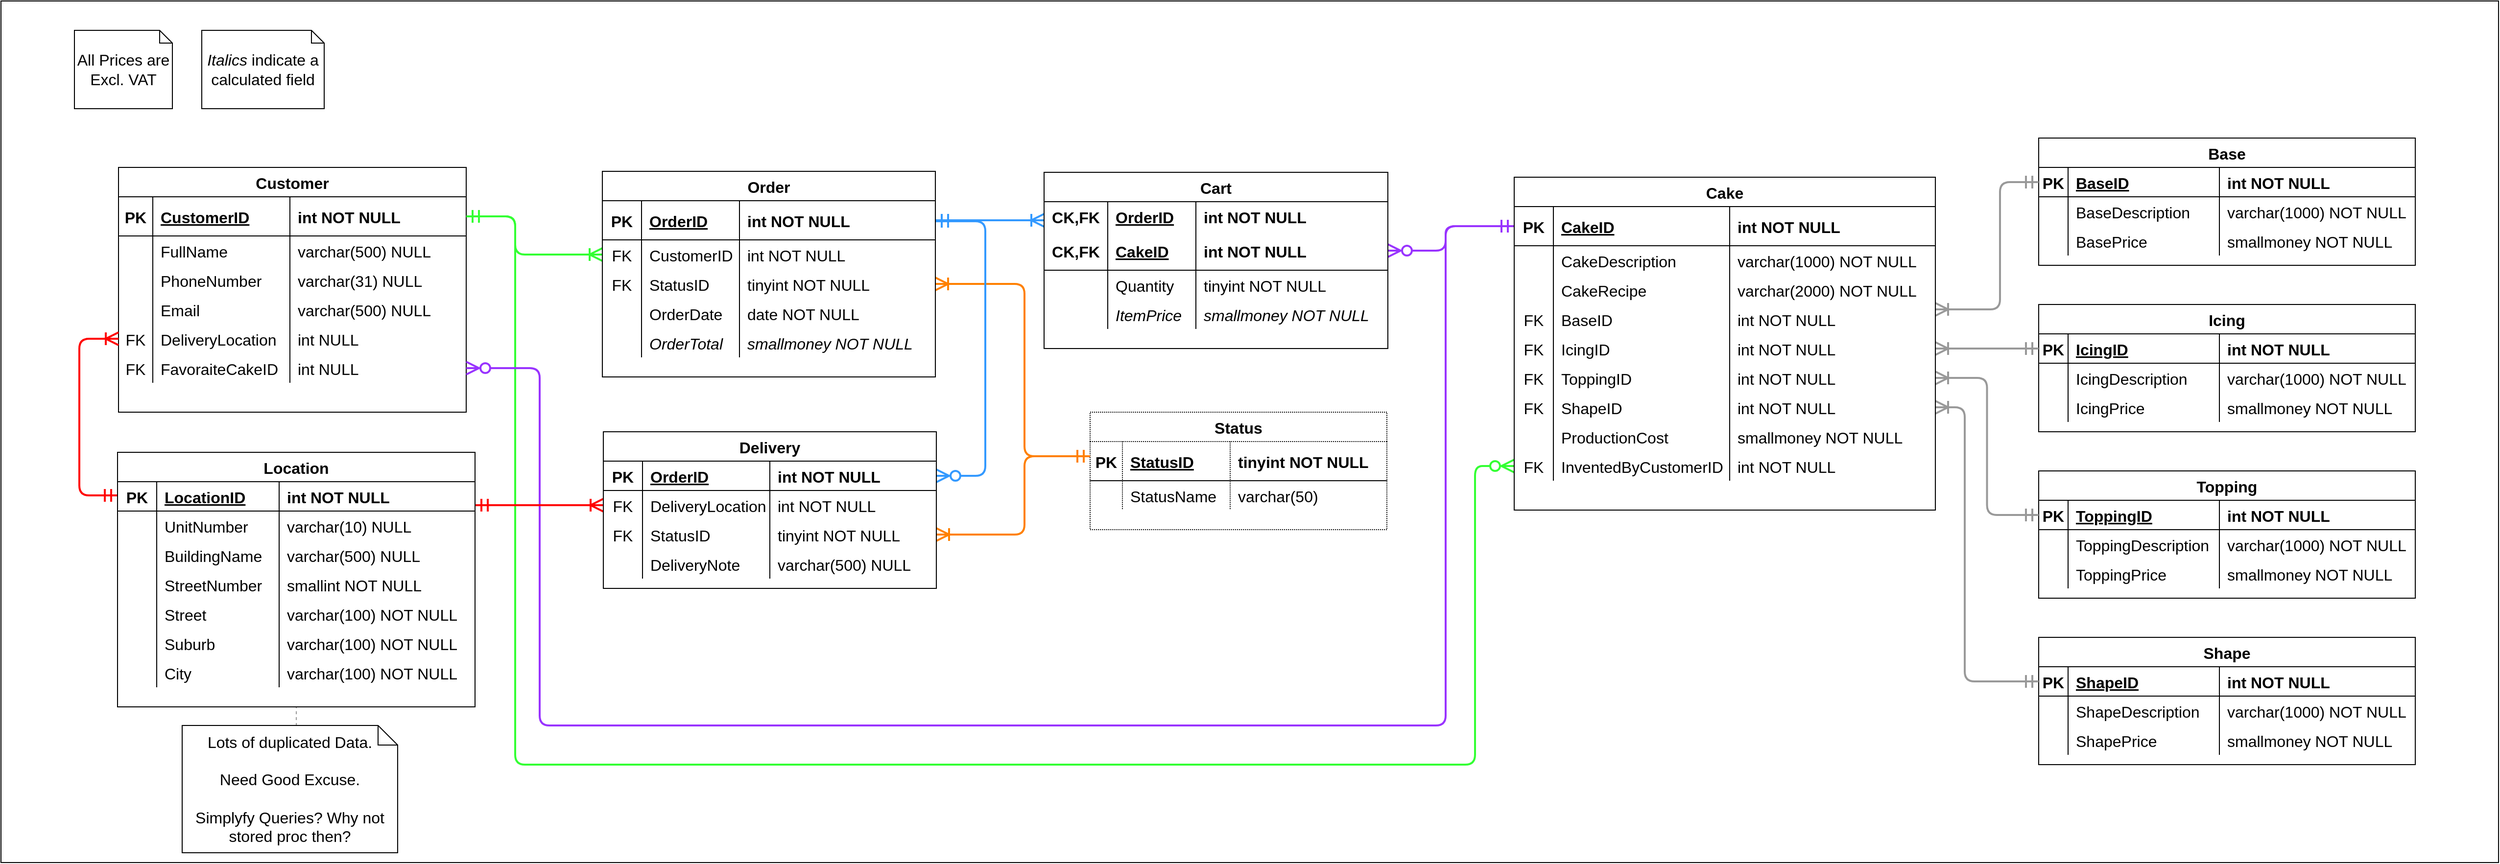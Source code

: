 <mxfile compressed="false" version="16.5.1" type="device">
  <diagram name="Final Proposal" id="BK-lWE6LYYnoOY9xP9cv">
    <mxGraphModel dx="3652" dy="-235" grid="1" gridSize="10" guides="1" tooltips="1" connect="1" arrows="1" fold="1" page="1" pageScale="1" pageWidth="850" pageHeight="1100" math="0" shadow="0">
      <root>
        <mxCell id="KwM0fEK1zE-uCKd_Dp6U-0" />
        <mxCell id="KwM0fEK1zE-uCKd_Dp6U-1" parent="KwM0fEK1zE-uCKd_Dp6U-0" />
        <mxCell id="KwM0fEK1zE-uCKd_Dp6U-2" value="" style="rounded=0;whiteSpace=wrap;html=1;fontSize=16;" parent="KwM0fEK1zE-uCKd_Dp6U-1" vertex="1">
          <mxGeometry x="-2125" y="1760" width="2550" height="880" as="geometry" />
        </mxCell>
        <mxCell id="KwM0fEK1zE-uCKd_Dp6U-4" value="Customer" style="shape=table;startSize=30;container=1;collapsible=1;childLayout=tableLayout;fixedRows=1;rowLines=0;fontStyle=1;align=center;resizeLast=1;labelBorderColor=none;fontSize=16;" parent="KwM0fEK1zE-uCKd_Dp6U-1" vertex="1">
          <mxGeometry x="-2005" y="1930" width="355" height="250" as="geometry" />
        </mxCell>
        <mxCell id="KwM0fEK1zE-uCKd_Dp6U-5" value="" style="shape=tableRow;horizontal=0;startSize=0;swimlaneHead=0;swimlaneBody=0;fillColor=none;collapsible=0;dropTarget=0;points=[[0,0.5],[1,0.5]];portConstraint=eastwest;top=0;left=0;right=0;bottom=1;labelBorderColor=none;fontSize=16;" parent="KwM0fEK1zE-uCKd_Dp6U-4" vertex="1">
          <mxGeometry y="30" width="355" height="40" as="geometry" />
        </mxCell>
        <mxCell id="KwM0fEK1zE-uCKd_Dp6U-6" value="PK" style="shape=partialRectangle;connectable=0;fillColor=none;top=0;left=0;bottom=0;right=0;fontStyle=1;overflow=hidden;labelBorderColor=none;fontSize=16;" parent="KwM0fEK1zE-uCKd_Dp6U-5" vertex="1">
          <mxGeometry width="35" height="40" as="geometry">
            <mxRectangle width="35" height="40" as="alternateBounds" />
          </mxGeometry>
        </mxCell>
        <mxCell id="KwM0fEK1zE-uCKd_Dp6U-7" value="CustomerID" style="shape=partialRectangle;connectable=0;fillColor=none;top=0;left=0;bottom=0;right=0;align=left;spacingLeft=6;fontStyle=5;overflow=hidden;labelBorderColor=none;fontSize=16;" parent="KwM0fEK1zE-uCKd_Dp6U-5" vertex="1">
          <mxGeometry x="35" width="140" height="40" as="geometry">
            <mxRectangle width="140" height="40" as="alternateBounds" />
          </mxGeometry>
        </mxCell>
        <mxCell id="KwM0fEK1zE-uCKd_Dp6U-8" value="int NOT NULL" style="shape=partialRectangle;connectable=0;fillColor=none;top=0;left=0;bottom=0;right=0;align=left;spacingLeft=6;fontStyle=1;overflow=hidden;labelBorderColor=none;fontSize=16;" parent="KwM0fEK1zE-uCKd_Dp6U-5" vertex="1">
          <mxGeometry x="175" width="180" height="40" as="geometry">
            <mxRectangle width="180" height="40" as="alternateBounds" />
          </mxGeometry>
        </mxCell>
        <mxCell id="KwM0fEK1zE-uCKd_Dp6U-9" value="" style="shape=tableRow;horizontal=0;startSize=0;swimlaneHead=0;swimlaneBody=0;fillColor=none;collapsible=0;dropTarget=0;points=[[0,0.5],[1,0.5]];portConstraint=eastwest;top=0;left=0;right=0;bottom=0;labelBorderColor=none;fontSize=16;" parent="KwM0fEK1zE-uCKd_Dp6U-4" vertex="1">
          <mxGeometry y="70" width="355" height="30" as="geometry" />
        </mxCell>
        <mxCell id="KwM0fEK1zE-uCKd_Dp6U-10" value="" style="shape=partialRectangle;connectable=0;fillColor=none;top=0;left=0;bottom=0;right=0;editable=1;overflow=hidden;labelBorderColor=none;fontSize=16;" parent="KwM0fEK1zE-uCKd_Dp6U-9" vertex="1">
          <mxGeometry width="35" height="30" as="geometry">
            <mxRectangle width="35" height="30" as="alternateBounds" />
          </mxGeometry>
        </mxCell>
        <mxCell id="KwM0fEK1zE-uCKd_Dp6U-11" value="FullName" style="shape=partialRectangle;connectable=0;fillColor=none;top=0;left=0;bottom=0;right=0;align=left;spacingLeft=6;overflow=hidden;labelBorderColor=none;fontSize=16;" parent="KwM0fEK1zE-uCKd_Dp6U-9" vertex="1">
          <mxGeometry x="35" width="140" height="30" as="geometry">
            <mxRectangle width="140" height="30" as="alternateBounds" />
          </mxGeometry>
        </mxCell>
        <mxCell id="KwM0fEK1zE-uCKd_Dp6U-12" value="varchar(500) NULL" style="shape=partialRectangle;connectable=0;fillColor=none;top=0;left=0;bottom=0;right=0;align=left;spacingLeft=6;overflow=hidden;labelBorderColor=none;fontSize=16;" parent="KwM0fEK1zE-uCKd_Dp6U-9" vertex="1">
          <mxGeometry x="175" width="180" height="30" as="geometry">
            <mxRectangle width="180" height="30" as="alternateBounds" />
          </mxGeometry>
        </mxCell>
        <mxCell id="KwM0fEK1zE-uCKd_Dp6U-101" value="" style="shape=tableRow;horizontal=0;startSize=0;swimlaneHead=0;swimlaneBody=0;fillColor=none;collapsible=0;dropTarget=0;points=[[0,0.5],[1,0.5]];portConstraint=eastwest;top=0;left=0;right=0;bottom=0;labelBorderColor=none;fontSize=16;" parent="KwM0fEK1zE-uCKd_Dp6U-4" vertex="1">
          <mxGeometry y="100" width="355" height="30" as="geometry" />
        </mxCell>
        <mxCell id="KwM0fEK1zE-uCKd_Dp6U-102" value="" style="shape=partialRectangle;connectable=0;fillColor=none;top=0;left=0;bottom=0;right=0;editable=1;overflow=hidden;labelBorderColor=none;fontSize=16;" parent="KwM0fEK1zE-uCKd_Dp6U-101" vertex="1">
          <mxGeometry width="35" height="30" as="geometry">
            <mxRectangle width="35" height="30" as="alternateBounds" />
          </mxGeometry>
        </mxCell>
        <mxCell id="KwM0fEK1zE-uCKd_Dp6U-103" value="PhoneNumber" style="shape=partialRectangle;connectable=0;fillColor=none;top=0;left=0;bottom=0;right=0;align=left;spacingLeft=6;overflow=hidden;labelBorderColor=none;fontSize=16;" parent="KwM0fEK1zE-uCKd_Dp6U-101" vertex="1">
          <mxGeometry x="35" width="140" height="30" as="geometry">
            <mxRectangle width="140" height="30" as="alternateBounds" />
          </mxGeometry>
        </mxCell>
        <mxCell id="KwM0fEK1zE-uCKd_Dp6U-104" value="varchar(31) NULL" style="shape=partialRectangle;connectable=0;fillColor=none;top=0;left=0;bottom=0;right=0;align=left;spacingLeft=6;overflow=hidden;labelBorderColor=none;fontSize=16;" parent="KwM0fEK1zE-uCKd_Dp6U-101" vertex="1">
          <mxGeometry x="175" width="180" height="30" as="geometry">
            <mxRectangle width="180" height="30" as="alternateBounds" />
          </mxGeometry>
        </mxCell>
        <mxCell id="KwM0fEK1zE-uCKd_Dp6U-105" value="" style="shape=tableRow;horizontal=0;startSize=0;swimlaneHead=0;swimlaneBody=0;fillColor=none;collapsible=0;dropTarget=0;points=[[0,0.5],[1,0.5]];portConstraint=eastwest;top=0;left=0;right=0;bottom=0;labelBorderColor=none;fontSize=16;" parent="KwM0fEK1zE-uCKd_Dp6U-4" vertex="1">
          <mxGeometry y="130" width="355" height="30" as="geometry" />
        </mxCell>
        <mxCell id="KwM0fEK1zE-uCKd_Dp6U-106" value="" style="shape=partialRectangle;connectable=0;fillColor=none;top=0;left=0;bottom=0;right=0;editable=1;overflow=hidden;labelBorderColor=none;fontSize=16;" parent="KwM0fEK1zE-uCKd_Dp6U-105" vertex="1">
          <mxGeometry width="35" height="30" as="geometry">
            <mxRectangle width="35" height="30" as="alternateBounds" />
          </mxGeometry>
        </mxCell>
        <mxCell id="KwM0fEK1zE-uCKd_Dp6U-107" value="Email" style="shape=partialRectangle;connectable=0;fillColor=none;top=0;left=0;bottom=0;right=0;align=left;spacingLeft=6;overflow=hidden;labelBorderColor=none;fontSize=16;" parent="KwM0fEK1zE-uCKd_Dp6U-105" vertex="1">
          <mxGeometry x="35" width="140" height="30" as="geometry">
            <mxRectangle width="140" height="30" as="alternateBounds" />
          </mxGeometry>
        </mxCell>
        <mxCell id="KwM0fEK1zE-uCKd_Dp6U-108" value="varchar(500) NULL" style="shape=partialRectangle;connectable=0;fillColor=none;top=0;left=0;bottom=0;right=0;align=left;spacingLeft=6;overflow=hidden;labelBorderColor=none;fontSize=16;" parent="KwM0fEK1zE-uCKd_Dp6U-105" vertex="1">
          <mxGeometry x="175" width="180" height="30" as="geometry">
            <mxRectangle width="180" height="30" as="alternateBounds" />
          </mxGeometry>
        </mxCell>
        <mxCell id="KwM0fEK1zE-uCKd_Dp6U-17" value="" style="shape=tableRow;horizontal=0;startSize=0;swimlaneHead=0;swimlaneBody=0;fillColor=none;collapsible=0;dropTarget=0;points=[[0,0.5],[1,0.5]];portConstraint=eastwest;top=0;left=0;right=0;bottom=0;labelBorderColor=none;fontSize=16;" parent="KwM0fEK1zE-uCKd_Dp6U-4" vertex="1">
          <mxGeometry y="160" width="355" height="30" as="geometry" />
        </mxCell>
        <mxCell id="KwM0fEK1zE-uCKd_Dp6U-18" value="FK" style="shape=partialRectangle;connectable=0;fillColor=none;top=0;left=0;bottom=0;right=0;editable=1;overflow=hidden;labelBorderColor=none;fontSize=16;" parent="KwM0fEK1zE-uCKd_Dp6U-17" vertex="1">
          <mxGeometry width="35" height="30" as="geometry">
            <mxRectangle width="35" height="30" as="alternateBounds" />
          </mxGeometry>
        </mxCell>
        <mxCell id="KwM0fEK1zE-uCKd_Dp6U-19" value="DeliveryLocation" style="shape=partialRectangle;connectable=0;fillColor=none;top=0;left=0;bottom=0;right=0;align=left;spacingLeft=6;overflow=hidden;labelBorderColor=none;fontSize=16;" parent="KwM0fEK1zE-uCKd_Dp6U-17" vertex="1">
          <mxGeometry x="35" width="140" height="30" as="geometry">
            <mxRectangle width="140" height="30" as="alternateBounds" />
          </mxGeometry>
        </mxCell>
        <mxCell id="KwM0fEK1zE-uCKd_Dp6U-20" value="int NULL" style="shape=partialRectangle;connectable=0;fillColor=none;top=0;left=0;bottom=0;right=0;align=left;spacingLeft=6;overflow=hidden;labelBorderColor=none;fontSize=16;" parent="KwM0fEK1zE-uCKd_Dp6U-17" vertex="1">
          <mxGeometry x="175" width="180" height="30" as="geometry">
            <mxRectangle width="180" height="30" as="alternateBounds" />
          </mxGeometry>
        </mxCell>
        <mxCell id="KwM0fEK1zE-uCKd_Dp6U-21" style="shape=tableRow;horizontal=0;startSize=0;swimlaneHead=0;swimlaneBody=0;fillColor=none;collapsible=0;dropTarget=0;points=[[0,0.5],[1,0.5]];portConstraint=eastwest;top=0;left=0;right=0;bottom=0;labelBorderColor=none;fontSize=16;" parent="KwM0fEK1zE-uCKd_Dp6U-4" vertex="1">
          <mxGeometry y="190" width="355" height="30" as="geometry" />
        </mxCell>
        <mxCell id="KwM0fEK1zE-uCKd_Dp6U-22" value="FK" style="shape=partialRectangle;connectable=0;fillColor=none;top=0;left=0;bottom=0;right=0;editable=1;overflow=hidden;labelBorderColor=none;fontSize=16;" parent="KwM0fEK1zE-uCKd_Dp6U-21" vertex="1">
          <mxGeometry width="35" height="30" as="geometry">
            <mxRectangle width="35" height="30" as="alternateBounds" />
          </mxGeometry>
        </mxCell>
        <mxCell id="KwM0fEK1zE-uCKd_Dp6U-23" value="FavoraiteCakeID" style="shape=partialRectangle;connectable=0;fillColor=none;top=0;left=0;bottom=0;right=0;align=left;spacingLeft=6;overflow=hidden;labelBorderColor=none;fontSize=16;" parent="KwM0fEK1zE-uCKd_Dp6U-21" vertex="1">
          <mxGeometry x="35" width="140" height="30" as="geometry">
            <mxRectangle width="140" height="30" as="alternateBounds" />
          </mxGeometry>
        </mxCell>
        <mxCell id="KwM0fEK1zE-uCKd_Dp6U-24" value="int NULL" style="shape=partialRectangle;connectable=0;fillColor=none;top=0;left=0;bottom=0;right=0;align=left;spacingLeft=6;overflow=hidden;labelBorderColor=none;fontSize=16;" parent="KwM0fEK1zE-uCKd_Dp6U-21" vertex="1">
          <mxGeometry x="175" width="180" height="30" as="geometry">
            <mxRectangle width="180" height="30" as="alternateBounds" />
          </mxGeometry>
        </mxCell>
        <mxCell id="KwM0fEK1zE-uCKd_Dp6U-245" style="edgeStyle=orthogonalEdgeStyle;rounded=1;orthogonalLoop=1;jettySize=auto;html=1;exitX=1;exitY=0.5;exitDx=0;exitDy=0;startArrow=ERmandOne;startFill=0;endArrow=ERoneToMany;endFill=0;strokeColor=#E5CCFF;fontSize=16;" parent="KwM0fEK1zE-uCKd_Dp6U-4" source="KwM0fEK1zE-uCKd_Dp6U-105" target="KwM0fEK1zE-uCKd_Dp6U-105" edge="1">
          <mxGeometry relative="1" as="geometry" />
        </mxCell>
        <mxCell id="KwM0fEK1zE-uCKd_Dp6U-26" value="All Prices are Excl. VAT" style="shape=note;size=13;whiteSpace=wrap;html=1;fontSize=16;" parent="KwM0fEK1zE-uCKd_Dp6U-1" vertex="1">
          <mxGeometry x="-2050" y="1790" width="100" height="80" as="geometry" />
        </mxCell>
        <mxCell id="KwM0fEK1zE-uCKd_Dp6U-27" style="edgeStyle=orthogonalEdgeStyle;rounded=1;orthogonalLoop=1;jettySize=auto;html=1;fontSize=16;startArrow=ERmandOne;startFill=0;endArrow=ERoneToMany;endFill=0;strokeColor=#33FF33;entryX=0;entryY=0.5;entryDx=0;entryDy=0;strokeWidth=2;jumpStyle=none;targetPerimeterSpacing=0;endSize=10;startSize=10;" parent="KwM0fEK1zE-uCKd_Dp6U-1" source="KwM0fEK1zE-uCKd_Dp6U-5" target="KwM0fEK1zE-uCKd_Dp6U-130" edge="1">
          <mxGeometry relative="1" as="geometry">
            <Array as="points">
              <mxPoint x="-1600" y="1980" />
              <mxPoint x="-1600" y="2019" />
            </Array>
          </mxGeometry>
        </mxCell>
        <mxCell id="KwM0fEK1zE-uCKd_Dp6U-28" value="&lt;i style=&quot;font-size: 16px;&quot;&gt;Italics &lt;/i&gt;indicate a calculated field" style="shape=note;size=13;whiteSpace=wrap;html=1;fontSize=16;" parent="KwM0fEK1zE-uCKd_Dp6U-1" vertex="1">
          <mxGeometry x="-1920" y="1790" width="125" height="80" as="geometry" />
        </mxCell>
        <mxCell id="KwM0fEK1zE-uCKd_Dp6U-119" style="edgeStyle=orthogonalEdgeStyle;rounded=1;orthogonalLoop=1;jettySize=auto;html=1;fontSize=16;startArrow=ERmandOne;startFill=0;endArrow=ERoneToMany;endFill=0;strokeColor=#FF0000;strokeWidth=2;endSize=10;startSize=10;" parent="KwM0fEK1zE-uCKd_Dp6U-1" source="KwM0fEK1zE-uCKd_Dp6U-111" target="KwM0fEK1zE-uCKd_Dp6U-17" edge="1">
          <mxGeometry relative="1" as="geometry">
            <Array as="points">
              <mxPoint x="-2045" y="2265" />
              <mxPoint x="-2045" y="2105" />
            </Array>
          </mxGeometry>
        </mxCell>
        <mxCell id="KwM0fEK1zE-uCKd_Dp6U-122" style="edgeStyle=orthogonalEdgeStyle;rounded=1;orthogonalLoop=1;jettySize=auto;html=1;fontSize=16;startArrow=ERzeroToMany;startFill=0;endArrow=ERmandOne;endFill=0;strokeColor=#9933FF;strokeWidth=2;endSize=10;startSize=10;" parent="KwM0fEK1zE-uCKd_Dp6U-1" source="KwM0fEK1zE-uCKd_Dp6U-189" target="KwM0fEK1zE-uCKd_Dp6U-31" edge="1">
          <mxGeometry relative="1" as="geometry">
            <Array as="points">
              <mxPoint x="-650" y="2015" />
              <mxPoint x="-650" y="1990" />
            </Array>
          </mxGeometry>
        </mxCell>
        <mxCell id="KwM0fEK1zE-uCKd_Dp6U-123" style="edgeStyle=orthogonalEdgeStyle;rounded=1;orthogonalLoop=1;jettySize=auto;html=1;fontSize=16;startArrow=ERmandOne;startFill=0;endArrow=ERzeroToMany;endFill=0;strokeColor=#33FF33;strokeWidth=2;endSize=10;startSize=10;" parent="KwM0fEK1zE-uCKd_Dp6U-1" source="KwM0fEK1zE-uCKd_Dp6U-5" target="KwM0fEK1zE-uCKd_Dp6U-47" edge="1">
          <mxGeometry relative="1" as="geometry">
            <Array as="points">
              <mxPoint x="-1600" y="1980" />
              <mxPoint x="-1600" y="2540" />
              <mxPoint x="-620" y="2540" />
              <mxPoint x="-620" y="2235" />
            </Array>
            <mxPoint x="-1722.5" y="1985" as="sourcePoint" />
          </mxGeometry>
        </mxCell>
        <mxCell id="H8gY0inZS0x89RlXEYVu-0" style="edgeStyle=orthogonalEdgeStyle;rounded=0;orthogonalLoop=1;jettySize=auto;html=1;exitX=0.5;exitY=0;exitDx=0;exitDy=0;exitPerimeter=0;entryX=0.5;entryY=1;entryDx=0;entryDy=0;strokeColor=#999999;dashed=1;endArrow=none;endFill=0;" edge="1" parent="KwM0fEK1zE-uCKd_Dp6U-1" source="KwM0fEK1zE-uCKd_Dp6U-244" target="KwM0fEK1zE-uCKd_Dp6U-110">
          <mxGeometry relative="1" as="geometry" />
        </mxCell>
        <mxCell id="KwM0fEK1zE-uCKd_Dp6U-244" value="Lots of duplicated Data.&lt;br style=&quot;font-size: 16px;&quot;&gt;&lt;br style=&quot;font-size: 16px;&quot;&gt;Need Good Excuse.&lt;br style=&quot;font-size: 16px;&quot;&gt;&lt;br style=&quot;font-size: 16px;&quot;&gt;Simplyfy Queries? Why not stored proc then?" style="shape=note;size=20;whiteSpace=wrap;html=1;fontSize=16;" parent="KwM0fEK1zE-uCKd_Dp6U-1" vertex="1">
          <mxGeometry x="-1940" y="2500" width="220" height="130" as="geometry" />
        </mxCell>
        <mxCell id="KwM0fEK1zE-uCKd_Dp6U-146" value="Status" style="shape=table;startSize=30;container=1;collapsible=1;childLayout=tableLayout;fixedRows=1;rowLines=0;fontStyle=1;align=center;resizeLast=1;labelBorderColor=none;fontSize=16;dashed=1;dashPattern=1 1;" parent="KwM0fEK1zE-uCKd_Dp6U-1" vertex="1">
          <mxGeometry x="-1013" y="2180" width="303" height="120" as="geometry" />
        </mxCell>
        <mxCell id="KwM0fEK1zE-uCKd_Dp6U-147" value="" style="shape=tableRow;horizontal=0;startSize=0;swimlaneHead=0;swimlaneBody=0;fillColor=none;collapsible=0;dropTarget=0;points=[[0,0.5],[1,0.5]];portConstraint=eastwest;top=0;left=0;right=0;bottom=1;labelBorderColor=none;fontSize=16;" parent="KwM0fEK1zE-uCKd_Dp6U-146" vertex="1">
          <mxGeometry y="30" width="303" height="40" as="geometry" />
        </mxCell>
        <mxCell id="KwM0fEK1zE-uCKd_Dp6U-148" value="PK" style="shape=partialRectangle;connectable=0;fillColor=none;top=0;left=0;bottom=0;right=0;fontStyle=1;overflow=hidden;labelBorderColor=none;fontSize=16;" parent="KwM0fEK1zE-uCKd_Dp6U-147" vertex="1">
          <mxGeometry width="33" height="40" as="geometry">
            <mxRectangle width="33" height="40" as="alternateBounds" />
          </mxGeometry>
        </mxCell>
        <mxCell id="KwM0fEK1zE-uCKd_Dp6U-149" value="StatusID" style="shape=partialRectangle;connectable=0;fillColor=none;top=0;left=0;bottom=0;right=0;align=left;spacingLeft=6;fontStyle=5;overflow=hidden;labelBorderColor=none;fontSize=16;" parent="KwM0fEK1zE-uCKd_Dp6U-147" vertex="1">
          <mxGeometry x="33" width="110" height="40" as="geometry">
            <mxRectangle width="110" height="40" as="alternateBounds" />
          </mxGeometry>
        </mxCell>
        <mxCell id="KwM0fEK1zE-uCKd_Dp6U-150" value="tinyint NOT NULL" style="shape=partialRectangle;connectable=0;fillColor=none;top=0;left=0;bottom=0;right=0;align=left;spacingLeft=6;fontStyle=1;overflow=hidden;labelBorderColor=none;fontSize=16;" parent="KwM0fEK1zE-uCKd_Dp6U-147" vertex="1">
          <mxGeometry x="143" width="160" height="40" as="geometry">
            <mxRectangle width="160" height="40" as="alternateBounds" />
          </mxGeometry>
        </mxCell>
        <mxCell id="KwM0fEK1zE-uCKd_Dp6U-151" value="" style="shape=tableRow;horizontal=0;startSize=0;swimlaneHead=0;swimlaneBody=0;fillColor=none;collapsible=0;dropTarget=0;points=[[0,0.5],[1,0.5]];portConstraint=eastwest;top=0;left=0;right=0;bottom=0;labelBorderColor=none;fontSize=16;" parent="KwM0fEK1zE-uCKd_Dp6U-146" vertex="1">
          <mxGeometry y="70" width="303" height="30" as="geometry" />
        </mxCell>
        <mxCell id="KwM0fEK1zE-uCKd_Dp6U-152" value="" style="shape=partialRectangle;connectable=0;fillColor=none;top=0;left=0;bottom=0;right=0;editable=1;overflow=hidden;labelBorderColor=none;fontSize=16;" parent="KwM0fEK1zE-uCKd_Dp6U-151" vertex="1">
          <mxGeometry width="33" height="30" as="geometry">
            <mxRectangle width="33" height="30" as="alternateBounds" />
          </mxGeometry>
        </mxCell>
        <mxCell id="KwM0fEK1zE-uCKd_Dp6U-153" value="StatusName" style="shape=partialRectangle;connectable=0;fillColor=none;top=0;left=0;bottom=0;right=0;align=left;spacingLeft=6;overflow=hidden;labelBorderColor=none;fontSize=16;" parent="KwM0fEK1zE-uCKd_Dp6U-151" vertex="1">
          <mxGeometry x="33" width="110" height="30" as="geometry">
            <mxRectangle width="110" height="30" as="alternateBounds" />
          </mxGeometry>
        </mxCell>
        <mxCell id="KwM0fEK1zE-uCKd_Dp6U-154" value="varchar(50)" style="shape=partialRectangle;connectable=0;fillColor=none;top=0;left=0;bottom=0;right=0;align=left;spacingLeft=6;overflow=hidden;labelBorderColor=none;fontSize=16;" parent="KwM0fEK1zE-uCKd_Dp6U-151" vertex="1">
          <mxGeometry x="143" width="160" height="30" as="geometry">
            <mxRectangle width="160" height="30" as="alternateBounds" />
          </mxGeometry>
        </mxCell>
        <mxCell id="KwM0fEK1zE-uCKd_Dp6U-155" style="edgeStyle=orthogonalEdgeStyle;rounded=1;orthogonalLoop=1;jettySize=auto;html=1;fontSize=16;startArrow=ERoneToMany;startFill=0;endArrow=ERmandOne;endFill=0;exitX=1;exitY=0.5;exitDx=0;exitDy=0;strokeWidth=2;endSize=10;startSize=10;strokeColor=#FF8000;" parent="KwM0fEK1zE-uCKd_Dp6U-1" source="KwM0fEK1zE-uCKd_Dp6U-134" target="KwM0fEK1zE-uCKd_Dp6U-147" edge="1">
          <mxGeometry relative="1" as="geometry">
            <mxPoint x="-963" y="2225" as="targetPoint" />
            <Array as="points">
              <mxPoint x="-1080" y="2049" />
              <mxPoint x="-1080" y="2225" />
            </Array>
          </mxGeometry>
        </mxCell>
        <mxCell id="KwM0fEK1zE-uCKd_Dp6U-182" style="edgeStyle=orthogonalEdgeStyle;rounded=1;orthogonalLoop=1;jettySize=auto;html=1;fontSize=16;startArrow=ERmandOne;startFill=0;endArrow=ERzeroToMany;endFill=0;strokeWidth=2;endSize=10;startSize=10;strokeColor=#3399FF;" parent="KwM0fEK1zE-uCKd_Dp6U-1" source="KwM0fEK1zE-uCKd_Dp6U-126" target="KwM0fEK1zE-uCKd_Dp6U-157" edge="1">
          <mxGeometry relative="1" as="geometry">
            <mxPoint x="-1230" y="2040.029" as="sourcePoint" />
            <mxPoint x="-1120" y="2370.029" as="targetPoint" />
            <Array as="points">
              <mxPoint x="-1120" y="1985" />
              <mxPoint x="-1120" y="2245" />
            </Array>
          </mxGeometry>
        </mxCell>
        <mxCell id="KwM0fEK1zE-uCKd_Dp6U-201" style="edgeStyle=orthogonalEdgeStyle;rounded=1;orthogonalLoop=1;jettySize=auto;html=1;fontSize=16;startArrow=ERmandOne;startFill=0;endArrow=ERoneToMany;endFill=0;strokeWidth=2;endSize=10;startSize=10;strokeColor=#3399FF;" parent="KwM0fEK1zE-uCKd_Dp6U-1" source="KwM0fEK1zE-uCKd_Dp6U-126" target="KwM0fEK1zE-uCKd_Dp6U-185" edge="1">
          <mxGeometry relative="1" as="geometry">
            <Array as="points">
              <mxPoint x="-1070" y="1984" />
              <mxPoint x="-1070" y="1984" />
            </Array>
            <mxPoint x="-1040" y="1985" as="targetPoint" />
          </mxGeometry>
        </mxCell>
        <mxCell id="KwM0fEK1zE-uCKd_Dp6U-246" style="edgeStyle=orthogonalEdgeStyle;rounded=1;orthogonalLoop=1;jettySize=auto;html=1;fontSize=16;startArrow=ERoneToMany;startFill=0;endArrow=ERmandOne;endFill=0;exitX=1;exitY=0.5;exitDx=0;exitDy=0;strokeWidth=2;endSize=10;startSize=10;strokeColor=#FF8000;" parent="KwM0fEK1zE-uCKd_Dp6U-1" source="KwM0fEK1zE-uCKd_Dp6U-165" target="KwM0fEK1zE-uCKd_Dp6U-147" edge="1">
          <mxGeometry relative="1" as="geometry">
            <mxPoint x="-963" y="2225" as="targetPoint" />
            <Array as="points">
              <mxPoint x="-1080" y="2305" />
              <mxPoint x="-1080" y="2225" />
            </Array>
            <mxPoint x="-1200" y="2055" as="sourcePoint" />
          </mxGeometry>
        </mxCell>
        <mxCell id="KwM0fEK1zE-uCKd_Dp6U-260" value="Base" style="shape=table;startSize=30;container=1;collapsible=1;childLayout=tableLayout;fixedRows=1;rowLines=0;fontStyle=1;align=center;resizeLast=1;labelBorderColor=none;fontSize=16;" parent="KwM0fEK1zE-uCKd_Dp6U-1" vertex="1">
          <mxGeometry x="-44.5" y="1900" width="384.5" height="130" as="geometry" />
        </mxCell>
        <mxCell id="KwM0fEK1zE-uCKd_Dp6U-261" value="" style="shape=tableRow;horizontal=0;startSize=0;swimlaneHead=0;swimlaneBody=0;fillColor=none;collapsible=0;dropTarget=0;points=[[0,0.5],[1,0.5]];portConstraint=eastwest;top=0;left=0;right=0;bottom=1;labelBorderColor=none;fontSize=16;" parent="KwM0fEK1zE-uCKd_Dp6U-260" vertex="1">
          <mxGeometry y="30" width="384.5" height="30" as="geometry" />
        </mxCell>
        <mxCell id="KwM0fEK1zE-uCKd_Dp6U-262" value="PK" style="shape=partialRectangle;connectable=0;fillColor=none;top=0;left=0;bottom=0;right=0;fontStyle=1;overflow=hidden;labelBorderColor=none;fontSize=16;" parent="KwM0fEK1zE-uCKd_Dp6U-261" vertex="1">
          <mxGeometry width="30" height="30" as="geometry">
            <mxRectangle width="30" height="30" as="alternateBounds" />
          </mxGeometry>
        </mxCell>
        <mxCell id="KwM0fEK1zE-uCKd_Dp6U-263" value="BaseID" style="shape=partialRectangle;connectable=0;fillColor=none;top=0;left=0;bottom=0;right=0;align=left;spacingLeft=6;fontStyle=5;overflow=hidden;labelBorderColor=none;fontSize=16;" parent="KwM0fEK1zE-uCKd_Dp6U-261" vertex="1">
          <mxGeometry x="30" width="154.5" height="30" as="geometry">
            <mxRectangle width="154.5" height="30" as="alternateBounds" />
          </mxGeometry>
        </mxCell>
        <mxCell id="KwM0fEK1zE-uCKd_Dp6U-264" value="int NOT NULL" style="shape=partialRectangle;connectable=0;fillColor=none;top=0;left=0;bottom=0;right=0;align=left;spacingLeft=6;fontStyle=1;overflow=hidden;labelBorderColor=none;fontSize=16;" parent="KwM0fEK1zE-uCKd_Dp6U-261" vertex="1">
          <mxGeometry x="184.5" width="200" height="30" as="geometry">
            <mxRectangle width="200" height="30" as="alternateBounds" />
          </mxGeometry>
        </mxCell>
        <mxCell id="KwM0fEK1zE-uCKd_Dp6U-265" value="" style="shape=tableRow;horizontal=0;startSize=0;swimlaneHead=0;swimlaneBody=0;fillColor=none;collapsible=0;dropTarget=0;points=[[0,0.5],[1,0.5]];portConstraint=eastwest;top=0;left=0;right=0;bottom=0;labelBorderColor=none;fontSize=16;" parent="KwM0fEK1zE-uCKd_Dp6U-260" vertex="1">
          <mxGeometry y="60" width="384.5" height="30" as="geometry" />
        </mxCell>
        <mxCell id="KwM0fEK1zE-uCKd_Dp6U-266" value="" style="shape=partialRectangle;connectable=0;fillColor=none;top=0;left=0;bottom=0;right=0;editable=1;overflow=hidden;labelBorderColor=none;fontSize=16;" parent="KwM0fEK1zE-uCKd_Dp6U-265" vertex="1">
          <mxGeometry width="30" height="30" as="geometry">
            <mxRectangle width="30" height="30" as="alternateBounds" />
          </mxGeometry>
        </mxCell>
        <mxCell id="KwM0fEK1zE-uCKd_Dp6U-267" value="BaseDescription" style="shape=partialRectangle;connectable=0;fillColor=none;top=0;left=0;bottom=0;right=0;align=left;spacingLeft=6;overflow=hidden;labelBorderColor=none;fontSize=16;" parent="KwM0fEK1zE-uCKd_Dp6U-265" vertex="1">
          <mxGeometry x="30" width="154.5" height="30" as="geometry">
            <mxRectangle width="154.5" height="30" as="alternateBounds" />
          </mxGeometry>
        </mxCell>
        <mxCell id="KwM0fEK1zE-uCKd_Dp6U-268" value="varchar(1000) NOT NULL" style="shape=partialRectangle;connectable=0;fillColor=none;top=0;left=0;bottom=0;right=0;align=left;spacingLeft=6;overflow=hidden;labelBorderColor=none;fontSize=16;" parent="KwM0fEK1zE-uCKd_Dp6U-265" vertex="1">
          <mxGeometry x="184.5" width="200" height="30" as="geometry">
            <mxRectangle width="200" height="30" as="alternateBounds" />
          </mxGeometry>
        </mxCell>
        <mxCell id="KwM0fEK1zE-uCKd_Dp6U-285" value="" style="shape=tableRow;horizontal=0;startSize=0;swimlaneHead=0;swimlaneBody=0;fillColor=none;collapsible=0;dropTarget=0;points=[[0,0.5],[1,0.5]];portConstraint=eastwest;top=0;left=0;right=0;bottom=0;labelBorderColor=none;fontSize=16;" parent="KwM0fEK1zE-uCKd_Dp6U-260" vertex="1">
          <mxGeometry y="90" width="384.5" height="30" as="geometry" />
        </mxCell>
        <mxCell id="KwM0fEK1zE-uCKd_Dp6U-286" value="" style="shape=partialRectangle;connectable=0;fillColor=none;top=0;left=0;bottom=0;right=0;editable=1;overflow=hidden;labelBorderColor=none;fontSize=16;" parent="KwM0fEK1zE-uCKd_Dp6U-285" vertex="1">
          <mxGeometry width="30" height="30" as="geometry">
            <mxRectangle width="30" height="30" as="alternateBounds" />
          </mxGeometry>
        </mxCell>
        <mxCell id="KwM0fEK1zE-uCKd_Dp6U-287" value="BasePrice" style="shape=partialRectangle;connectable=0;fillColor=none;top=0;left=0;bottom=0;right=0;align=left;spacingLeft=6;overflow=hidden;labelBorderColor=none;fontSize=16;" parent="KwM0fEK1zE-uCKd_Dp6U-285" vertex="1">
          <mxGeometry x="30" width="154.5" height="30" as="geometry">
            <mxRectangle width="154.5" height="30" as="alternateBounds" />
          </mxGeometry>
        </mxCell>
        <mxCell id="KwM0fEK1zE-uCKd_Dp6U-288" value="smallmoney NOT NULL" style="shape=partialRectangle;connectable=0;fillColor=none;top=0;left=0;bottom=0;right=0;align=left;spacingLeft=6;overflow=hidden;labelBorderColor=none;fontSize=16;" parent="KwM0fEK1zE-uCKd_Dp6U-285" vertex="1">
          <mxGeometry x="184.5" width="200" height="30" as="geometry">
            <mxRectangle width="200" height="30" as="alternateBounds" />
          </mxGeometry>
        </mxCell>
        <mxCell id="KwM0fEK1zE-uCKd_Dp6U-293" style="edgeStyle=orthogonalEdgeStyle;rounded=1;jumpStyle=none;orthogonalLoop=1;jettySize=auto;html=1;exitX=0;exitY=0.5;exitDx=0;exitDy=0;fontSize=16;startArrow=ERmandOne;startFill=0;endArrow=ERoneToMany;endFill=0;startSize=10;endSize=10;targetPerimeterSpacing=0;strokeColor=#999999;strokeWidth=2;" parent="KwM0fEK1zE-uCKd_Dp6U-1" source="KwM0fEK1zE-uCKd_Dp6U-261" target="KwM0fEK1zE-uCKd_Dp6U-248" edge="1">
          <mxGeometry relative="1" as="geometry">
            <Array as="points">
              <mxPoint x="-84" y="1945" />
              <mxPoint x="-84" y="2075" />
            </Array>
          </mxGeometry>
        </mxCell>
        <mxCell id="KwM0fEK1zE-uCKd_Dp6U-294" value="Icing" style="shape=table;startSize=30;container=1;collapsible=1;childLayout=tableLayout;fixedRows=1;rowLines=0;fontStyle=1;align=center;resizeLast=1;labelBorderColor=none;fontSize=16;" parent="KwM0fEK1zE-uCKd_Dp6U-1" vertex="1">
          <mxGeometry x="-44.5" y="2070" width="384.5" height="130" as="geometry" />
        </mxCell>
        <mxCell id="KwM0fEK1zE-uCKd_Dp6U-295" value="" style="shape=tableRow;horizontal=0;startSize=0;swimlaneHead=0;swimlaneBody=0;fillColor=none;collapsible=0;dropTarget=0;points=[[0,0.5],[1,0.5]];portConstraint=eastwest;top=0;left=0;right=0;bottom=1;labelBorderColor=none;fontSize=16;" parent="KwM0fEK1zE-uCKd_Dp6U-294" vertex="1">
          <mxGeometry y="30" width="384.5" height="30" as="geometry" />
        </mxCell>
        <mxCell id="KwM0fEK1zE-uCKd_Dp6U-296" value="PK" style="shape=partialRectangle;connectable=0;fillColor=none;top=0;left=0;bottom=0;right=0;fontStyle=1;overflow=hidden;labelBorderColor=none;fontSize=16;" parent="KwM0fEK1zE-uCKd_Dp6U-295" vertex="1">
          <mxGeometry width="30" height="30" as="geometry">
            <mxRectangle width="30" height="30" as="alternateBounds" />
          </mxGeometry>
        </mxCell>
        <mxCell id="KwM0fEK1zE-uCKd_Dp6U-297" value="IcingID" style="shape=partialRectangle;connectable=0;fillColor=none;top=0;left=0;bottom=0;right=0;align=left;spacingLeft=6;fontStyle=5;overflow=hidden;labelBorderColor=none;fontSize=16;" parent="KwM0fEK1zE-uCKd_Dp6U-295" vertex="1">
          <mxGeometry x="30" width="154.5" height="30" as="geometry">
            <mxRectangle width="154.5" height="30" as="alternateBounds" />
          </mxGeometry>
        </mxCell>
        <mxCell id="KwM0fEK1zE-uCKd_Dp6U-298" value="int NOT NULL" style="shape=partialRectangle;connectable=0;fillColor=none;top=0;left=0;bottom=0;right=0;align=left;spacingLeft=6;fontStyle=1;overflow=hidden;labelBorderColor=none;fontSize=16;" parent="KwM0fEK1zE-uCKd_Dp6U-295" vertex="1">
          <mxGeometry x="184.5" width="200" height="30" as="geometry">
            <mxRectangle width="200" height="30" as="alternateBounds" />
          </mxGeometry>
        </mxCell>
        <mxCell id="KwM0fEK1zE-uCKd_Dp6U-299" value="" style="shape=tableRow;horizontal=0;startSize=0;swimlaneHead=0;swimlaneBody=0;fillColor=none;collapsible=0;dropTarget=0;points=[[0,0.5],[1,0.5]];portConstraint=eastwest;top=0;left=0;right=0;bottom=0;labelBorderColor=none;fontSize=16;" parent="KwM0fEK1zE-uCKd_Dp6U-294" vertex="1">
          <mxGeometry y="60" width="384.5" height="30" as="geometry" />
        </mxCell>
        <mxCell id="KwM0fEK1zE-uCKd_Dp6U-300" value="" style="shape=partialRectangle;connectable=0;fillColor=none;top=0;left=0;bottom=0;right=0;editable=1;overflow=hidden;labelBorderColor=none;fontSize=16;" parent="KwM0fEK1zE-uCKd_Dp6U-299" vertex="1">
          <mxGeometry width="30" height="30" as="geometry">
            <mxRectangle width="30" height="30" as="alternateBounds" />
          </mxGeometry>
        </mxCell>
        <mxCell id="KwM0fEK1zE-uCKd_Dp6U-301" value="IcingDescription" style="shape=partialRectangle;connectable=0;fillColor=none;top=0;left=0;bottom=0;right=0;align=left;spacingLeft=6;overflow=hidden;labelBorderColor=none;fontSize=16;" parent="KwM0fEK1zE-uCKd_Dp6U-299" vertex="1">
          <mxGeometry x="30" width="154.5" height="30" as="geometry">
            <mxRectangle width="154.5" height="30" as="alternateBounds" />
          </mxGeometry>
        </mxCell>
        <mxCell id="KwM0fEK1zE-uCKd_Dp6U-302" value="varchar(1000) NOT NULL" style="shape=partialRectangle;connectable=0;fillColor=none;top=0;left=0;bottom=0;right=0;align=left;spacingLeft=6;overflow=hidden;labelBorderColor=none;fontSize=16;" parent="KwM0fEK1zE-uCKd_Dp6U-299" vertex="1">
          <mxGeometry x="184.5" width="200" height="30" as="geometry">
            <mxRectangle width="200" height="30" as="alternateBounds" />
          </mxGeometry>
        </mxCell>
        <mxCell id="KwM0fEK1zE-uCKd_Dp6U-307" value="" style="shape=tableRow;horizontal=0;startSize=0;swimlaneHead=0;swimlaneBody=0;fillColor=none;collapsible=0;dropTarget=0;points=[[0,0.5],[1,0.5]];portConstraint=eastwest;top=0;left=0;right=0;bottom=0;labelBorderColor=none;fontSize=16;" parent="KwM0fEK1zE-uCKd_Dp6U-294" vertex="1">
          <mxGeometry y="90" width="384.5" height="30" as="geometry" />
        </mxCell>
        <mxCell id="KwM0fEK1zE-uCKd_Dp6U-308" value="" style="shape=partialRectangle;connectable=0;fillColor=none;top=0;left=0;bottom=0;right=0;editable=1;overflow=hidden;labelBorderColor=none;fontSize=16;" parent="KwM0fEK1zE-uCKd_Dp6U-307" vertex="1">
          <mxGeometry width="30" height="30" as="geometry">
            <mxRectangle width="30" height="30" as="alternateBounds" />
          </mxGeometry>
        </mxCell>
        <mxCell id="KwM0fEK1zE-uCKd_Dp6U-309" value="IcingPrice" style="shape=partialRectangle;connectable=0;fillColor=none;top=0;left=0;bottom=0;right=0;align=left;spacingLeft=6;overflow=hidden;labelBorderColor=none;fontSize=16;" parent="KwM0fEK1zE-uCKd_Dp6U-307" vertex="1">
          <mxGeometry x="30" width="154.5" height="30" as="geometry">
            <mxRectangle width="154.5" height="30" as="alternateBounds" />
          </mxGeometry>
        </mxCell>
        <mxCell id="KwM0fEK1zE-uCKd_Dp6U-310" value="smallmoney NOT NULL" style="shape=partialRectangle;connectable=0;fillColor=none;top=0;left=0;bottom=0;right=0;align=left;spacingLeft=6;overflow=hidden;labelBorderColor=none;fontSize=16;" parent="KwM0fEK1zE-uCKd_Dp6U-307" vertex="1">
          <mxGeometry x="184.5" width="200" height="30" as="geometry">
            <mxRectangle width="200" height="30" as="alternateBounds" />
          </mxGeometry>
        </mxCell>
        <mxCell id="KwM0fEK1zE-uCKd_Dp6U-311" style="edgeStyle=orthogonalEdgeStyle;rounded=1;jumpStyle=none;orthogonalLoop=1;jettySize=auto;html=1;exitX=0;exitY=0.5;exitDx=0;exitDy=0;fontSize=16;startArrow=ERmandOne;startFill=0;endArrow=ERoneToMany;endFill=0;startSize=10;endSize=10;targetPerimeterSpacing=0;strokeColor=#999999;strokeWidth=2;" parent="KwM0fEK1zE-uCKd_Dp6U-1" source="KwM0fEK1zE-uCKd_Dp6U-295" target="KwM0fEK1zE-uCKd_Dp6U-256" edge="1">
          <mxGeometry relative="1" as="geometry" />
        </mxCell>
        <mxCell id="KwM0fEK1zE-uCKd_Dp6U-312" value="Topping" style="shape=table;startSize=30;container=1;collapsible=1;childLayout=tableLayout;fixedRows=1;rowLines=0;fontStyle=1;align=center;resizeLast=1;labelBorderColor=none;fontSize=16;" parent="KwM0fEK1zE-uCKd_Dp6U-1" vertex="1">
          <mxGeometry x="-44.5" y="2240" width="384.5" height="130" as="geometry" />
        </mxCell>
        <mxCell id="KwM0fEK1zE-uCKd_Dp6U-313" value="" style="shape=tableRow;horizontal=0;startSize=0;swimlaneHead=0;swimlaneBody=0;fillColor=none;collapsible=0;dropTarget=0;points=[[0,0.5],[1,0.5]];portConstraint=eastwest;top=0;left=0;right=0;bottom=1;labelBorderColor=none;fontSize=16;" parent="KwM0fEK1zE-uCKd_Dp6U-312" vertex="1">
          <mxGeometry y="30" width="384.5" height="30" as="geometry" />
        </mxCell>
        <mxCell id="KwM0fEK1zE-uCKd_Dp6U-314" value="PK" style="shape=partialRectangle;connectable=0;fillColor=none;top=0;left=0;bottom=0;right=0;fontStyle=1;overflow=hidden;labelBorderColor=none;fontSize=16;" parent="KwM0fEK1zE-uCKd_Dp6U-313" vertex="1">
          <mxGeometry width="30" height="30" as="geometry">
            <mxRectangle width="30" height="30" as="alternateBounds" />
          </mxGeometry>
        </mxCell>
        <mxCell id="KwM0fEK1zE-uCKd_Dp6U-315" value="ToppingID" style="shape=partialRectangle;connectable=0;fillColor=none;top=0;left=0;bottom=0;right=0;align=left;spacingLeft=6;fontStyle=5;overflow=hidden;labelBorderColor=none;fontSize=16;" parent="KwM0fEK1zE-uCKd_Dp6U-313" vertex="1">
          <mxGeometry x="30" width="154.5" height="30" as="geometry">
            <mxRectangle width="154.5" height="30" as="alternateBounds" />
          </mxGeometry>
        </mxCell>
        <mxCell id="KwM0fEK1zE-uCKd_Dp6U-316" value="int NOT NULL" style="shape=partialRectangle;connectable=0;fillColor=none;top=0;left=0;bottom=0;right=0;align=left;spacingLeft=6;fontStyle=1;overflow=hidden;labelBorderColor=none;fontSize=16;" parent="KwM0fEK1zE-uCKd_Dp6U-313" vertex="1">
          <mxGeometry x="184.5" width="200" height="30" as="geometry">
            <mxRectangle width="200" height="30" as="alternateBounds" />
          </mxGeometry>
        </mxCell>
        <mxCell id="KwM0fEK1zE-uCKd_Dp6U-317" value="" style="shape=tableRow;horizontal=0;startSize=0;swimlaneHead=0;swimlaneBody=0;fillColor=none;collapsible=0;dropTarget=0;points=[[0,0.5],[1,0.5]];portConstraint=eastwest;top=0;left=0;right=0;bottom=0;labelBorderColor=none;fontSize=16;" parent="KwM0fEK1zE-uCKd_Dp6U-312" vertex="1">
          <mxGeometry y="60" width="384.5" height="30" as="geometry" />
        </mxCell>
        <mxCell id="KwM0fEK1zE-uCKd_Dp6U-318" value="" style="shape=partialRectangle;connectable=0;fillColor=none;top=0;left=0;bottom=0;right=0;editable=1;overflow=hidden;labelBorderColor=none;fontSize=16;" parent="KwM0fEK1zE-uCKd_Dp6U-317" vertex="1">
          <mxGeometry width="30" height="30" as="geometry">
            <mxRectangle width="30" height="30" as="alternateBounds" />
          </mxGeometry>
        </mxCell>
        <mxCell id="KwM0fEK1zE-uCKd_Dp6U-319" value="ToppingDescription" style="shape=partialRectangle;connectable=0;fillColor=none;top=0;left=0;bottom=0;right=0;align=left;spacingLeft=6;overflow=hidden;labelBorderColor=none;fontSize=16;" parent="KwM0fEK1zE-uCKd_Dp6U-317" vertex="1">
          <mxGeometry x="30" width="154.5" height="30" as="geometry">
            <mxRectangle width="154.5" height="30" as="alternateBounds" />
          </mxGeometry>
        </mxCell>
        <mxCell id="KwM0fEK1zE-uCKd_Dp6U-320" value="varchar(1000) NOT NULL" style="shape=partialRectangle;connectable=0;fillColor=none;top=0;left=0;bottom=0;right=0;align=left;spacingLeft=6;overflow=hidden;labelBorderColor=none;fontSize=16;" parent="KwM0fEK1zE-uCKd_Dp6U-317" vertex="1">
          <mxGeometry x="184.5" width="200" height="30" as="geometry">
            <mxRectangle width="200" height="30" as="alternateBounds" />
          </mxGeometry>
        </mxCell>
        <mxCell id="KwM0fEK1zE-uCKd_Dp6U-325" value="" style="shape=tableRow;horizontal=0;startSize=0;swimlaneHead=0;swimlaneBody=0;fillColor=none;collapsible=0;dropTarget=0;points=[[0,0.5],[1,0.5]];portConstraint=eastwest;top=0;left=0;right=0;bottom=0;labelBorderColor=none;fontSize=16;" parent="KwM0fEK1zE-uCKd_Dp6U-312" vertex="1">
          <mxGeometry y="90" width="384.5" height="30" as="geometry" />
        </mxCell>
        <mxCell id="KwM0fEK1zE-uCKd_Dp6U-326" value="" style="shape=partialRectangle;connectable=0;fillColor=none;top=0;left=0;bottom=0;right=0;editable=1;overflow=hidden;labelBorderColor=none;fontSize=16;" parent="KwM0fEK1zE-uCKd_Dp6U-325" vertex="1">
          <mxGeometry width="30" height="30" as="geometry">
            <mxRectangle width="30" height="30" as="alternateBounds" />
          </mxGeometry>
        </mxCell>
        <mxCell id="KwM0fEK1zE-uCKd_Dp6U-327" value="ToppingPrice" style="shape=partialRectangle;connectable=0;fillColor=none;top=0;left=0;bottom=0;right=0;align=left;spacingLeft=6;overflow=hidden;labelBorderColor=none;fontSize=16;" parent="KwM0fEK1zE-uCKd_Dp6U-325" vertex="1">
          <mxGeometry x="30" width="154.5" height="30" as="geometry">
            <mxRectangle width="154.5" height="30" as="alternateBounds" />
          </mxGeometry>
        </mxCell>
        <mxCell id="KwM0fEK1zE-uCKd_Dp6U-328" value="smallmoney NOT NULL" style="shape=partialRectangle;connectable=0;fillColor=none;top=0;left=0;bottom=0;right=0;align=left;spacingLeft=6;overflow=hidden;labelBorderColor=none;fontSize=16;" parent="KwM0fEK1zE-uCKd_Dp6U-325" vertex="1">
          <mxGeometry x="184.5" width="200" height="30" as="geometry">
            <mxRectangle width="200" height="30" as="alternateBounds" />
          </mxGeometry>
        </mxCell>
        <mxCell id="KwM0fEK1zE-uCKd_Dp6U-330" style="edgeStyle=orthogonalEdgeStyle;rounded=1;jumpStyle=none;orthogonalLoop=1;jettySize=auto;html=1;exitX=0;exitY=0.5;exitDx=0;exitDy=0;entryX=1;entryY=0.5;entryDx=0;entryDy=0;fontSize=16;startArrow=ERmandOne;startFill=0;endArrow=ERoneToMany;endFill=0;startSize=10;endSize=10;targetPerimeterSpacing=0;strokeColor=#999999;strokeWidth=2;" parent="KwM0fEK1zE-uCKd_Dp6U-1" source="KwM0fEK1zE-uCKd_Dp6U-313" target="KwM0fEK1zE-uCKd_Dp6U-252" edge="1">
          <mxGeometry relative="1" as="geometry" />
        </mxCell>
        <mxCell id="KwM0fEK1zE-uCKd_Dp6U-335" value="Shape" style="shape=table;startSize=30;container=1;collapsible=1;childLayout=tableLayout;fixedRows=1;rowLines=0;fontStyle=1;align=center;resizeLast=1;labelBorderColor=none;fontSize=16;" parent="KwM0fEK1zE-uCKd_Dp6U-1" vertex="1">
          <mxGeometry x="-44.5" y="2410" width="384.5" height="130" as="geometry" />
        </mxCell>
        <mxCell id="KwM0fEK1zE-uCKd_Dp6U-336" value="" style="shape=tableRow;horizontal=0;startSize=0;swimlaneHead=0;swimlaneBody=0;fillColor=none;collapsible=0;dropTarget=0;points=[[0,0.5],[1,0.5]];portConstraint=eastwest;top=0;left=0;right=0;bottom=1;labelBorderColor=none;fontSize=16;" parent="KwM0fEK1zE-uCKd_Dp6U-335" vertex="1">
          <mxGeometry y="30" width="384.5" height="30" as="geometry" />
        </mxCell>
        <mxCell id="KwM0fEK1zE-uCKd_Dp6U-337" value="PK" style="shape=partialRectangle;connectable=0;fillColor=none;top=0;left=0;bottom=0;right=0;fontStyle=1;overflow=hidden;labelBorderColor=none;fontSize=16;" parent="KwM0fEK1zE-uCKd_Dp6U-336" vertex="1">
          <mxGeometry width="30" height="30" as="geometry">
            <mxRectangle width="30" height="30" as="alternateBounds" />
          </mxGeometry>
        </mxCell>
        <mxCell id="KwM0fEK1zE-uCKd_Dp6U-338" value="ShapeID" style="shape=partialRectangle;connectable=0;fillColor=none;top=0;left=0;bottom=0;right=0;align=left;spacingLeft=6;fontStyle=5;overflow=hidden;labelBorderColor=none;fontSize=16;" parent="KwM0fEK1zE-uCKd_Dp6U-336" vertex="1">
          <mxGeometry x="30" width="154.5" height="30" as="geometry">
            <mxRectangle width="154.5" height="30" as="alternateBounds" />
          </mxGeometry>
        </mxCell>
        <mxCell id="KwM0fEK1zE-uCKd_Dp6U-339" value="int NOT NULL" style="shape=partialRectangle;connectable=0;fillColor=none;top=0;left=0;bottom=0;right=0;align=left;spacingLeft=6;fontStyle=1;overflow=hidden;labelBorderColor=none;fontSize=16;" parent="KwM0fEK1zE-uCKd_Dp6U-336" vertex="1">
          <mxGeometry x="184.5" width="200" height="30" as="geometry">
            <mxRectangle width="200" height="30" as="alternateBounds" />
          </mxGeometry>
        </mxCell>
        <mxCell id="KwM0fEK1zE-uCKd_Dp6U-340" value="" style="shape=tableRow;horizontal=0;startSize=0;swimlaneHead=0;swimlaneBody=0;fillColor=none;collapsible=0;dropTarget=0;points=[[0,0.5],[1,0.5]];portConstraint=eastwest;top=0;left=0;right=0;bottom=0;labelBorderColor=none;fontSize=16;" parent="KwM0fEK1zE-uCKd_Dp6U-335" vertex="1">
          <mxGeometry y="60" width="384.5" height="30" as="geometry" />
        </mxCell>
        <mxCell id="KwM0fEK1zE-uCKd_Dp6U-341" value="" style="shape=partialRectangle;connectable=0;fillColor=none;top=0;left=0;bottom=0;right=0;editable=1;overflow=hidden;labelBorderColor=none;fontSize=16;" parent="KwM0fEK1zE-uCKd_Dp6U-340" vertex="1">
          <mxGeometry width="30" height="30" as="geometry">
            <mxRectangle width="30" height="30" as="alternateBounds" />
          </mxGeometry>
        </mxCell>
        <mxCell id="KwM0fEK1zE-uCKd_Dp6U-342" value="ShapeDescription" style="shape=partialRectangle;connectable=0;fillColor=none;top=0;left=0;bottom=0;right=0;align=left;spacingLeft=6;overflow=hidden;labelBorderColor=none;fontSize=16;" parent="KwM0fEK1zE-uCKd_Dp6U-340" vertex="1">
          <mxGeometry x="30" width="154.5" height="30" as="geometry">
            <mxRectangle width="154.5" height="30" as="alternateBounds" />
          </mxGeometry>
        </mxCell>
        <mxCell id="KwM0fEK1zE-uCKd_Dp6U-343" value="varchar(1000) NOT NULL" style="shape=partialRectangle;connectable=0;fillColor=none;top=0;left=0;bottom=0;right=0;align=left;spacingLeft=6;overflow=hidden;labelBorderColor=none;fontSize=16;" parent="KwM0fEK1zE-uCKd_Dp6U-340" vertex="1">
          <mxGeometry x="184.5" width="200" height="30" as="geometry">
            <mxRectangle width="200" height="30" as="alternateBounds" />
          </mxGeometry>
        </mxCell>
        <mxCell id="KwM0fEK1zE-uCKd_Dp6U-348" value="" style="shape=tableRow;horizontal=0;startSize=0;swimlaneHead=0;swimlaneBody=0;fillColor=none;collapsible=0;dropTarget=0;points=[[0,0.5],[1,0.5]];portConstraint=eastwest;top=0;left=0;right=0;bottom=0;labelBorderColor=none;fontSize=16;" parent="KwM0fEK1zE-uCKd_Dp6U-335" vertex="1">
          <mxGeometry y="90" width="384.5" height="30" as="geometry" />
        </mxCell>
        <mxCell id="KwM0fEK1zE-uCKd_Dp6U-349" value="" style="shape=partialRectangle;connectable=0;fillColor=none;top=0;left=0;bottom=0;right=0;editable=1;overflow=hidden;labelBorderColor=none;fontSize=16;" parent="KwM0fEK1zE-uCKd_Dp6U-348" vertex="1">
          <mxGeometry width="30" height="30" as="geometry">
            <mxRectangle width="30" height="30" as="alternateBounds" />
          </mxGeometry>
        </mxCell>
        <mxCell id="KwM0fEK1zE-uCKd_Dp6U-350" value="ShapePrice" style="shape=partialRectangle;connectable=0;fillColor=none;top=0;left=0;bottom=0;right=0;align=left;spacingLeft=6;overflow=hidden;labelBorderColor=none;fontSize=16;" parent="KwM0fEK1zE-uCKd_Dp6U-348" vertex="1">
          <mxGeometry x="30" width="154.5" height="30" as="geometry">
            <mxRectangle width="154.5" height="30" as="alternateBounds" />
          </mxGeometry>
        </mxCell>
        <mxCell id="KwM0fEK1zE-uCKd_Dp6U-351" value="smallmoney NOT NULL" style="shape=partialRectangle;connectable=0;fillColor=none;top=0;left=0;bottom=0;right=0;align=left;spacingLeft=6;overflow=hidden;labelBorderColor=none;fontSize=16;" parent="KwM0fEK1zE-uCKd_Dp6U-348" vertex="1">
          <mxGeometry x="184.5" width="200" height="30" as="geometry">
            <mxRectangle width="200" height="30" as="alternateBounds" />
          </mxGeometry>
        </mxCell>
        <mxCell id="KwM0fEK1zE-uCKd_Dp6U-353" style="edgeStyle=orthogonalEdgeStyle;rounded=1;jumpStyle=none;orthogonalLoop=1;jettySize=auto;html=1;entryX=1;entryY=0.5;entryDx=0;entryDy=0;fontSize=16;startArrow=ERmandOne;startFill=0;endArrow=ERoneToMany;endFill=0;startSize=10;endSize=10;targetPerimeterSpacing=0;strokeColor=#999999;strokeWidth=2;" parent="KwM0fEK1zE-uCKd_Dp6U-1" source="KwM0fEK1zE-uCKd_Dp6U-336" target="KwM0fEK1zE-uCKd_Dp6U-331" edge="1">
          <mxGeometry relative="1" as="geometry">
            <mxPoint x="138.022" y="2530" as="sourcePoint" />
            <mxPoint x="-154.5" y="2195" as="targetPoint" />
            <Array as="points">
              <mxPoint x="-120" y="2455" />
              <mxPoint x="-120" y="2175" />
            </Array>
          </mxGeometry>
        </mxCell>
        <mxCell id="KwM0fEK1zE-uCKd_Dp6U-121" style="edgeStyle=orthogonalEdgeStyle;rounded=1;orthogonalLoop=1;jettySize=auto;html=1;strokeColor=#9933FF;endArrow=ERmandOne;endFill=0;startArrow=ERzeroToMany;startFill=0;strokeWidth=2;endSize=10;startSize=10;fontSize=16;" parent="KwM0fEK1zE-uCKd_Dp6U-1" source="KwM0fEK1zE-uCKd_Dp6U-21" target="KwM0fEK1zE-uCKd_Dp6U-31" edge="1">
          <mxGeometry relative="1" as="geometry">
            <mxPoint x="-1697.5" y="1650" as="targetPoint" />
            <Array as="points">
              <mxPoint x="-1575" y="2135" />
              <mxPoint x="-1575" y="2500" />
              <mxPoint x="-650" y="2500" />
              <mxPoint x="-650" y="1990" />
            </Array>
            <mxPoint x="-1722.5" y="2135" as="sourcePoint" />
          </mxGeometry>
        </mxCell>
        <mxCell id="KwM0fEK1zE-uCKd_Dp6U-120" style="edgeStyle=orthogonalEdgeStyle;rounded=1;orthogonalLoop=1;jettySize=auto;html=1;entryX=0;entryY=0.5;entryDx=0;entryDy=0;fontSize=16;startArrow=ERmandOne;startFill=0;endArrow=ERoneToMany;endFill=0;strokeColor=#FF0000;strokeWidth=2;endSize=10;startSize=10;" parent="KwM0fEK1zE-uCKd_Dp6U-1" source="KwM0fEK1zE-uCKd_Dp6U-111" target="KwM0fEK1zE-uCKd_Dp6U-161" edge="1">
          <mxGeometry relative="1" as="geometry">
            <Array as="points">
              <mxPoint x="-1760" y="2275" />
            </Array>
          </mxGeometry>
        </mxCell>
        <mxCell id="KwM0fEK1zE-uCKd_Dp6U-30" value="Cake" style="shape=table;startSize=30;container=1;collapsible=1;childLayout=tableLayout;fixedRows=1;rowLines=0;fontStyle=1;align=center;resizeLast=1;labelBorderColor=none;fontSize=16;" parent="KwM0fEK1zE-uCKd_Dp6U-1" vertex="1">
          <mxGeometry x="-580" y="1940" width="430" height="340" as="geometry" />
        </mxCell>
        <mxCell id="KwM0fEK1zE-uCKd_Dp6U-31" value="" style="shape=tableRow;horizontal=0;startSize=0;swimlaneHead=0;swimlaneBody=0;fillColor=none;collapsible=0;dropTarget=0;points=[[0,0.5],[1,0.5]];portConstraint=eastwest;top=0;left=0;right=0;bottom=1;labelBorderColor=none;fontSize=16;" parent="KwM0fEK1zE-uCKd_Dp6U-30" vertex="1">
          <mxGeometry y="30" width="430" height="40" as="geometry" />
        </mxCell>
        <mxCell id="KwM0fEK1zE-uCKd_Dp6U-32" value="PK" style="shape=partialRectangle;connectable=0;fillColor=none;top=0;left=0;bottom=0;right=0;fontStyle=1;overflow=hidden;labelBorderColor=none;fontSize=16;" parent="KwM0fEK1zE-uCKd_Dp6U-31" vertex="1">
          <mxGeometry width="40" height="40" as="geometry">
            <mxRectangle width="40" height="40" as="alternateBounds" />
          </mxGeometry>
        </mxCell>
        <mxCell id="KwM0fEK1zE-uCKd_Dp6U-33" value="CakeID" style="shape=partialRectangle;connectable=0;fillColor=none;top=0;left=0;bottom=0;right=0;align=left;spacingLeft=6;fontStyle=5;overflow=hidden;labelBorderColor=none;fontSize=16;" parent="KwM0fEK1zE-uCKd_Dp6U-31" vertex="1">
          <mxGeometry x="40" width="180" height="40" as="geometry">
            <mxRectangle width="180" height="40" as="alternateBounds" />
          </mxGeometry>
        </mxCell>
        <mxCell id="KwM0fEK1zE-uCKd_Dp6U-34" value="int NOT NULL" style="shape=partialRectangle;connectable=0;fillColor=none;top=0;left=0;bottom=0;right=0;align=left;spacingLeft=6;fontStyle=1;overflow=hidden;labelBorderColor=none;fontSize=16;" parent="KwM0fEK1zE-uCKd_Dp6U-31" vertex="1">
          <mxGeometry x="220" width="210" height="40" as="geometry">
            <mxRectangle width="210" height="40" as="alternateBounds" />
          </mxGeometry>
        </mxCell>
        <mxCell id="KwM0fEK1zE-uCKd_Dp6U-35" value="" style="shape=tableRow;horizontal=0;startSize=0;swimlaneHead=0;swimlaneBody=0;fillColor=none;collapsible=0;dropTarget=0;points=[[0,0.5],[1,0.5]];portConstraint=eastwest;top=0;left=0;right=0;bottom=0;labelBorderColor=none;fontSize=16;" parent="KwM0fEK1zE-uCKd_Dp6U-30" vertex="1">
          <mxGeometry y="70" width="430" height="30" as="geometry" />
        </mxCell>
        <mxCell id="KwM0fEK1zE-uCKd_Dp6U-36" value="" style="shape=partialRectangle;connectable=0;fillColor=none;top=0;left=0;bottom=0;right=0;editable=1;overflow=hidden;labelBorderColor=none;fontSize=16;" parent="KwM0fEK1zE-uCKd_Dp6U-35" vertex="1">
          <mxGeometry width="40" height="30" as="geometry">
            <mxRectangle width="40" height="30" as="alternateBounds" />
          </mxGeometry>
        </mxCell>
        <mxCell id="KwM0fEK1zE-uCKd_Dp6U-37" value="CakeDescription" style="shape=partialRectangle;connectable=0;fillColor=none;top=0;left=0;bottom=0;right=0;align=left;spacingLeft=6;overflow=hidden;labelBorderColor=none;fontSize=16;" parent="KwM0fEK1zE-uCKd_Dp6U-35" vertex="1">
          <mxGeometry x="40" width="180" height="30" as="geometry">
            <mxRectangle width="180" height="30" as="alternateBounds" />
          </mxGeometry>
        </mxCell>
        <mxCell id="KwM0fEK1zE-uCKd_Dp6U-38" value="varchar(1000) NOT NULL" style="shape=partialRectangle;connectable=0;fillColor=none;top=0;left=0;bottom=0;right=0;align=left;spacingLeft=6;overflow=hidden;labelBorderColor=none;fontSize=16;" parent="KwM0fEK1zE-uCKd_Dp6U-35" vertex="1">
          <mxGeometry x="220" width="210" height="30" as="geometry">
            <mxRectangle width="210" height="30" as="alternateBounds" />
          </mxGeometry>
        </mxCell>
        <mxCell id="KwM0fEK1zE-uCKd_Dp6U-39" style="shape=tableRow;horizontal=0;startSize=0;swimlaneHead=0;swimlaneBody=0;fillColor=none;collapsible=0;dropTarget=0;points=[[0,0.5],[1,0.5]];portConstraint=eastwest;top=0;left=0;right=0;bottom=0;labelBorderColor=none;fontSize=16;" parent="KwM0fEK1zE-uCKd_Dp6U-30" vertex="1">
          <mxGeometry y="100" width="430" height="30" as="geometry" />
        </mxCell>
        <mxCell id="KwM0fEK1zE-uCKd_Dp6U-40" style="shape=partialRectangle;connectable=0;fillColor=none;top=0;left=0;bottom=0;right=0;editable=1;overflow=hidden;labelBorderColor=none;fontSize=16;" parent="KwM0fEK1zE-uCKd_Dp6U-39" vertex="1">
          <mxGeometry width="40" height="30" as="geometry">
            <mxRectangle width="40" height="30" as="alternateBounds" />
          </mxGeometry>
        </mxCell>
        <mxCell id="KwM0fEK1zE-uCKd_Dp6U-41" value="CakeRecipe" style="shape=partialRectangle;connectable=0;fillColor=none;top=0;left=0;bottom=0;right=0;align=left;spacingLeft=6;overflow=hidden;labelBorderColor=none;fontSize=16;" parent="KwM0fEK1zE-uCKd_Dp6U-39" vertex="1">
          <mxGeometry x="40" width="180" height="30" as="geometry">
            <mxRectangle width="180" height="30" as="alternateBounds" />
          </mxGeometry>
        </mxCell>
        <mxCell id="KwM0fEK1zE-uCKd_Dp6U-42" value="varchar(2000) NOT NULL" style="shape=partialRectangle;connectable=0;fillColor=none;top=0;left=0;bottom=0;right=0;align=left;spacingLeft=6;overflow=hidden;labelBorderColor=none;fontSize=16;" parent="KwM0fEK1zE-uCKd_Dp6U-39" vertex="1">
          <mxGeometry x="220" width="210" height="30" as="geometry">
            <mxRectangle width="210" height="30" as="alternateBounds" />
          </mxGeometry>
        </mxCell>
        <mxCell id="KwM0fEK1zE-uCKd_Dp6U-248" style="shape=tableRow;horizontal=0;startSize=0;swimlaneHead=0;swimlaneBody=0;fillColor=none;collapsible=0;dropTarget=0;points=[[0,0.5],[1,0.5]];portConstraint=eastwest;top=0;left=0;right=0;bottom=0;labelBorderColor=none;fontSize=16;" parent="KwM0fEK1zE-uCKd_Dp6U-30" vertex="1">
          <mxGeometry y="130" width="430" height="30" as="geometry" />
        </mxCell>
        <mxCell id="KwM0fEK1zE-uCKd_Dp6U-249" value="FK" style="shape=partialRectangle;connectable=0;fillColor=none;top=0;left=0;bottom=0;right=0;editable=1;overflow=hidden;labelBorderColor=none;fontSize=16;" parent="KwM0fEK1zE-uCKd_Dp6U-248" vertex="1">
          <mxGeometry width="40" height="30" as="geometry">
            <mxRectangle width="40" height="30" as="alternateBounds" />
          </mxGeometry>
        </mxCell>
        <mxCell id="KwM0fEK1zE-uCKd_Dp6U-250" value="BaseID" style="shape=partialRectangle;connectable=0;fillColor=none;top=0;left=0;bottom=0;right=0;align=left;spacingLeft=6;overflow=hidden;labelBorderColor=none;fontSize=16;" parent="KwM0fEK1zE-uCKd_Dp6U-248" vertex="1">
          <mxGeometry x="40" width="180" height="30" as="geometry">
            <mxRectangle width="180" height="30" as="alternateBounds" />
          </mxGeometry>
        </mxCell>
        <mxCell id="KwM0fEK1zE-uCKd_Dp6U-251" value="int NOT NULL" style="shape=partialRectangle;connectable=0;fillColor=none;top=0;left=0;bottom=0;right=0;align=left;spacingLeft=6;overflow=hidden;labelBorderColor=none;fontSize=16;" parent="KwM0fEK1zE-uCKd_Dp6U-248" vertex="1">
          <mxGeometry x="220" width="210" height="30" as="geometry">
            <mxRectangle width="210" height="30" as="alternateBounds" />
          </mxGeometry>
        </mxCell>
        <mxCell id="KwM0fEK1zE-uCKd_Dp6U-256" style="shape=tableRow;horizontal=0;startSize=0;swimlaneHead=0;swimlaneBody=0;fillColor=none;collapsible=0;dropTarget=0;points=[[0,0.5],[1,0.5]];portConstraint=eastwest;top=0;left=0;right=0;bottom=0;labelBorderColor=none;fontSize=16;" parent="KwM0fEK1zE-uCKd_Dp6U-30" vertex="1">
          <mxGeometry y="160" width="430" height="30" as="geometry" />
        </mxCell>
        <mxCell id="KwM0fEK1zE-uCKd_Dp6U-257" value="FK" style="shape=partialRectangle;connectable=0;fillColor=none;top=0;left=0;bottom=0;right=0;editable=1;overflow=hidden;labelBorderColor=none;fontSize=16;" parent="KwM0fEK1zE-uCKd_Dp6U-256" vertex="1">
          <mxGeometry width="40" height="30" as="geometry">
            <mxRectangle width="40" height="30" as="alternateBounds" />
          </mxGeometry>
        </mxCell>
        <mxCell id="KwM0fEK1zE-uCKd_Dp6U-258" value="IcingID" style="shape=partialRectangle;connectable=0;fillColor=none;top=0;left=0;bottom=0;right=0;align=left;spacingLeft=6;overflow=hidden;labelBorderColor=none;fontSize=16;" parent="KwM0fEK1zE-uCKd_Dp6U-256" vertex="1">
          <mxGeometry x="40" width="180" height="30" as="geometry">
            <mxRectangle width="180" height="30" as="alternateBounds" />
          </mxGeometry>
        </mxCell>
        <mxCell id="KwM0fEK1zE-uCKd_Dp6U-259" value="int NOT NULL" style="shape=partialRectangle;connectable=0;fillColor=none;top=0;left=0;bottom=0;right=0;align=left;spacingLeft=6;overflow=hidden;labelBorderColor=none;fontSize=16;" parent="KwM0fEK1zE-uCKd_Dp6U-256" vertex="1">
          <mxGeometry x="220" width="210" height="30" as="geometry">
            <mxRectangle width="210" height="30" as="alternateBounds" />
          </mxGeometry>
        </mxCell>
        <mxCell id="KwM0fEK1zE-uCKd_Dp6U-252" style="shape=tableRow;horizontal=0;startSize=0;swimlaneHead=0;swimlaneBody=0;fillColor=none;collapsible=0;dropTarget=0;points=[[0,0.5],[1,0.5]];portConstraint=eastwest;top=0;left=0;right=0;bottom=0;labelBorderColor=none;fontSize=16;" parent="KwM0fEK1zE-uCKd_Dp6U-30" vertex="1">
          <mxGeometry y="190" width="430" height="30" as="geometry" />
        </mxCell>
        <mxCell id="KwM0fEK1zE-uCKd_Dp6U-253" value="FK" style="shape=partialRectangle;connectable=0;fillColor=none;top=0;left=0;bottom=0;right=0;editable=1;overflow=hidden;labelBorderColor=none;fontSize=16;" parent="KwM0fEK1zE-uCKd_Dp6U-252" vertex="1">
          <mxGeometry width="40" height="30" as="geometry">
            <mxRectangle width="40" height="30" as="alternateBounds" />
          </mxGeometry>
        </mxCell>
        <mxCell id="KwM0fEK1zE-uCKd_Dp6U-254" value="ToppingID" style="shape=partialRectangle;connectable=0;fillColor=none;top=0;left=0;bottom=0;right=0;align=left;spacingLeft=6;overflow=hidden;labelBorderColor=none;fontSize=16;" parent="KwM0fEK1zE-uCKd_Dp6U-252" vertex="1">
          <mxGeometry x="40" width="180" height="30" as="geometry">
            <mxRectangle width="180" height="30" as="alternateBounds" />
          </mxGeometry>
        </mxCell>
        <mxCell id="KwM0fEK1zE-uCKd_Dp6U-255" value="int NOT NULL" style="shape=partialRectangle;connectable=0;fillColor=none;top=0;left=0;bottom=0;right=0;align=left;spacingLeft=6;overflow=hidden;labelBorderColor=none;fontSize=16;" parent="KwM0fEK1zE-uCKd_Dp6U-252" vertex="1">
          <mxGeometry x="220" width="210" height="30" as="geometry">
            <mxRectangle width="210" height="30" as="alternateBounds" />
          </mxGeometry>
        </mxCell>
        <mxCell id="KwM0fEK1zE-uCKd_Dp6U-331" style="shape=tableRow;horizontal=0;startSize=0;swimlaneHead=0;swimlaneBody=0;fillColor=none;collapsible=0;dropTarget=0;points=[[0,0.5],[1,0.5]];portConstraint=eastwest;top=0;left=0;right=0;bottom=0;labelBorderColor=none;fontSize=16;" parent="KwM0fEK1zE-uCKd_Dp6U-30" vertex="1">
          <mxGeometry y="220" width="430" height="30" as="geometry" />
        </mxCell>
        <mxCell id="KwM0fEK1zE-uCKd_Dp6U-332" value="FK" style="shape=partialRectangle;connectable=0;fillColor=none;top=0;left=0;bottom=0;right=0;editable=1;overflow=hidden;labelBorderColor=none;fontSize=16;" parent="KwM0fEK1zE-uCKd_Dp6U-331" vertex="1">
          <mxGeometry width="40" height="30" as="geometry">
            <mxRectangle width="40" height="30" as="alternateBounds" />
          </mxGeometry>
        </mxCell>
        <mxCell id="KwM0fEK1zE-uCKd_Dp6U-333" value="ShapeID" style="shape=partialRectangle;connectable=0;fillColor=none;top=0;left=0;bottom=0;right=0;align=left;spacingLeft=6;overflow=hidden;labelBorderColor=none;fontSize=16;" parent="KwM0fEK1zE-uCKd_Dp6U-331" vertex="1">
          <mxGeometry x="40" width="180" height="30" as="geometry">
            <mxRectangle width="180" height="30" as="alternateBounds" />
          </mxGeometry>
        </mxCell>
        <mxCell id="KwM0fEK1zE-uCKd_Dp6U-334" value="int NOT NULL" style="shape=partialRectangle;connectable=0;fillColor=none;top=0;left=0;bottom=0;right=0;align=left;spacingLeft=6;overflow=hidden;labelBorderColor=none;fontSize=16;" parent="KwM0fEK1zE-uCKd_Dp6U-331" vertex="1">
          <mxGeometry x="220" width="210" height="30" as="geometry">
            <mxRectangle width="210" height="30" as="alternateBounds" />
          </mxGeometry>
        </mxCell>
        <mxCell id="KwM0fEK1zE-uCKd_Dp6U-43" value="" style="shape=tableRow;horizontal=0;startSize=0;swimlaneHead=0;swimlaneBody=0;fillColor=none;collapsible=0;dropTarget=0;points=[[0,0.5],[1,0.5]];portConstraint=eastwest;top=0;left=0;right=0;bottom=0;labelBorderColor=none;fontSize=16;" parent="KwM0fEK1zE-uCKd_Dp6U-30" vertex="1">
          <mxGeometry y="250" width="430" height="30" as="geometry" />
        </mxCell>
        <mxCell id="KwM0fEK1zE-uCKd_Dp6U-44" value="" style="shape=partialRectangle;connectable=0;fillColor=none;top=0;left=0;bottom=0;right=0;editable=1;overflow=hidden;labelBorderColor=none;fontSize=16;" parent="KwM0fEK1zE-uCKd_Dp6U-43" vertex="1">
          <mxGeometry width="40" height="30" as="geometry">
            <mxRectangle width="40" height="30" as="alternateBounds" />
          </mxGeometry>
        </mxCell>
        <mxCell id="KwM0fEK1zE-uCKd_Dp6U-45" value="ProductionCost" style="shape=partialRectangle;connectable=0;fillColor=none;top=0;left=0;bottom=0;right=0;align=left;spacingLeft=6;overflow=hidden;labelBorderColor=none;fontSize=16;" parent="KwM0fEK1zE-uCKd_Dp6U-43" vertex="1">
          <mxGeometry x="40" width="180" height="30" as="geometry">
            <mxRectangle width="180" height="30" as="alternateBounds" />
          </mxGeometry>
        </mxCell>
        <mxCell id="KwM0fEK1zE-uCKd_Dp6U-46" value="smallmoney NOT NULL" style="shape=partialRectangle;connectable=0;fillColor=none;top=0;left=0;bottom=0;right=0;align=left;spacingLeft=6;overflow=hidden;labelBorderColor=none;fontSize=16;" parent="KwM0fEK1zE-uCKd_Dp6U-43" vertex="1">
          <mxGeometry x="220" width="210" height="30" as="geometry">
            <mxRectangle width="210" height="30" as="alternateBounds" />
          </mxGeometry>
        </mxCell>
        <mxCell id="KwM0fEK1zE-uCKd_Dp6U-47" style="shape=tableRow;horizontal=0;startSize=0;swimlaneHead=0;swimlaneBody=0;fillColor=none;collapsible=0;dropTarget=0;points=[[0,0.5],[1,0.5]];portConstraint=eastwest;top=0;left=0;right=0;bottom=0;labelBorderColor=none;fontSize=16;" parent="KwM0fEK1zE-uCKd_Dp6U-30" vertex="1">
          <mxGeometry y="280" width="430" height="30" as="geometry" />
        </mxCell>
        <mxCell id="KwM0fEK1zE-uCKd_Dp6U-48" value="FK" style="shape=partialRectangle;connectable=0;fillColor=none;top=0;left=0;bottom=0;right=0;editable=1;overflow=hidden;labelBorderColor=none;fontSize=16;" parent="KwM0fEK1zE-uCKd_Dp6U-47" vertex="1">
          <mxGeometry width="40" height="30" as="geometry">
            <mxRectangle width="40" height="30" as="alternateBounds" />
          </mxGeometry>
        </mxCell>
        <mxCell id="KwM0fEK1zE-uCKd_Dp6U-49" value="InventedByCustomerID" style="shape=partialRectangle;connectable=0;fillColor=none;top=0;left=0;bottom=0;right=0;align=left;spacingLeft=6;overflow=hidden;labelBorderColor=none;fontSize=16;" parent="KwM0fEK1zE-uCKd_Dp6U-47" vertex="1">
          <mxGeometry x="40" width="180" height="30" as="geometry">
            <mxRectangle width="180" height="30" as="alternateBounds" />
          </mxGeometry>
        </mxCell>
        <mxCell id="KwM0fEK1zE-uCKd_Dp6U-50" value="int NOT NULL" style="shape=partialRectangle;connectable=0;fillColor=none;top=0;left=0;bottom=0;right=0;align=left;spacingLeft=6;overflow=hidden;labelBorderColor=none;fontSize=16;" parent="KwM0fEK1zE-uCKd_Dp6U-47" vertex="1">
          <mxGeometry x="220" width="210" height="30" as="geometry">
            <mxRectangle width="210" height="30" as="alternateBounds" />
          </mxGeometry>
        </mxCell>
        <mxCell id="KwM0fEK1zE-uCKd_Dp6U-156" value="Delivery" style="shape=table;startSize=30;container=1;collapsible=1;childLayout=tableLayout;fixedRows=1;rowLines=0;fontStyle=1;align=center;resizeLast=1;labelBorderColor=none;fontSize=16;" parent="KwM0fEK1zE-uCKd_Dp6U-1" vertex="1">
          <mxGeometry x="-1510" y="2200" width="340" height="160" as="geometry" />
        </mxCell>
        <mxCell id="KwM0fEK1zE-uCKd_Dp6U-157" value="" style="shape=tableRow;horizontal=0;startSize=0;swimlaneHead=0;swimlaneBody=0;fillColor=none;collapsible=0;dropTarget=0;points=[[0,0.5],[1,0.5]];portConstraint=eastwest;top=0;left=0;right=0;bottom=1;labelBorderColor=none;fontSize=16;" parent="KwM0fEK1zE-uCKd_Dp6U-156" vertex="1">
          <mxGeometry y="30" width="340" height="30" as="geometry" />
        </mxCell>
        <mxCell id="KwM0fEK1zE-uCKd_Dp6U-158" value="PK" style="shape=partialRectangle;connectable=0;fillColor=none;top=0;left=0;bottom=0;right=0;fontStyle=1;overflow=hidden;labelBorderColor=none;fontSize=16;" parent="KwM0fEK1zE-uCKd_Dp6U-157" vertex="1">
          <mxGeometry width="40" height="30" as="geometry">
            <mxRectangle width="40" height="30" as="alternateBounds" />
          </mxGeometry>
        </mxCell>
        <mxCell id="KwM0fEK1zE-uCKd_Dp6U-159" value="OrderID" style="shape=partialRectangle;connectable=0;fillColor=none;top=0;left=0;bottom=0;right=0;align=left;spacingLeft=6;fontStyle=5;overflow=hidden;labelBorderColor=none;fontSize=16;" parent="KwM0fEK1zE-uCKd_Dp6U-157" vertex="1">
          <mxGeometry x="40" width="130" height="30" as="geometry">
            <mxRectangle width="130" height="30" as="alternateBounds" />
          </mxGeometry>
        </mxCell>
        <mxCell id="KwM0fEK1zE-uCKd_Dp6U-160" value="int NOT NULL" style="shape=partialRectangle;connectable=0;fillColor=none;top=0;left=0;bottom=0;right=0;align=left;spacingLeft=6;fontStyle=1;overflow=hidden;labelBorderColor=none;fontSize=16;" parent="KwM0fEK1zE-uCKd_Dp6U-157" vertex="1">
          <mxGeometry x="170" width="170" height="30" as="geometry">
            <mxRectangle width="170" height="30" as="alternateBounds" />
          </mxGeometry>
        </mxCell>
        <mxCell id="KwM0fEK1zE-uCKd_Dp6U-161" style="shape=tableRow;horizontal=0;startSize=0;swimlaneHead=0;swimlaneBody=0;fillColor=none;collapsible=0;dropTarget=0;points=[[0,0.5],[1,0.5]];portConstraint=eastwest;top=0;left=0;right=0;bottom=0;labelBorderColor=none;fontSize=16;" parent="KwM0fEK1zE-uCKd_Dp6U-156" vertex="1">
          <mxGeometry y="60" width="340" height="30" as="geometry" />
        </mxCell>
        <mxCell id="KwM0fEK1zE-uCKd_Dp6U-162" value="FK" style="shape=partialRectangle;connectable=0;fillColor=none;top=0;left=0;bottom=0;right=0;editable=1;overflow=hidden;labelBorderColor=none;fontSize=16;" parent="KwM0fEK1zE-uCKd_Dp6U-161" vertex="1">
          <mxGeometry width="40" height="30" as="geometry">
            <mxRectangle width="40" height="30" as="alternateBounds" />
          </mxGeometry>
        </mxCell>
        <mxCell id="KwM0fEK1zE-uCKd_Dp6U-163" value="DeliveryLocation" style="shape=partialRectangle;connectable=0;fillColor=none;top=0;left=0;bottom=0;right=0;align=left;spacingLeft=6;overflow=hidden;labelBorderColor=none;fontSize=16;" parent="KwM0fEK1zE-uCKd_Dp6U-161" vertex="1">
          <mxGeometry x="40" width="130" height="30" as="geometry">
            <mxRectangle width="130" height="30" as="alternateBounds" />
          </mxGeometry>
        </mxCell>
        <mxCell id="KwM0fEK1zE-uCKd_Dp6U-164" value="int NOT NULL" style="shape=partialRectangle;connectable=0;fillColor=none;top=0;left=0;bottom=0;right=0;align=left;spacingLeft=6;overflow=hidden;labelBorderColor=none;fontSize=16;" parent="KwM0fEK1zE-uCKd_Dp6U-161" vertex="1">
          <mxGeometry x="170" width="170" height="30" as="geometry">
            <mxRectangle width="170" height="30" as="alternateBounds" />
          </mxGeometry>
        </mxCell>
        <mxCell id="KwM0fEK1zE-uCKd_Dp6U-165" value="" style="shape=tableRow;horizontal=0;startSize=0;swimlaneHead=0;swimlaneBody=0;fillColor=none;collapsible=0;dropTarget=0;points=[[0,0.5],[1,0.5]];portConstraint=eastwest;top=0;left=0;right=0;bottom=0;labelBorderColor=none;fontSize=16;" parent="KwM0fEK1zE-uCKd_Dp6U-156" vertex="1">
          <mxGeometry y="90" width="340" height="30" as="geometry" />
        </mxCell>
        <mxCell id="KwM0fEK1zE-uCKd_Dp6U-166" value="FK" style="shape=partialRectangle;connectable=0;fillColor=none;top=0;left=0;bottom=0;right=0;editable=1;overflow=hidden;labelBorderColor=none;fontSize=16;" parent="KwM0fEK1zE-uCKd_Dp6U-165" vertex="1">
          <mxGeometry width="40" height="30" as="geometry">
            <mxRectangle width="40" height="30" as="alternateBounds" />
          </mxGeometry>
        </mxCell>
        <mxCell id="KwM0fEK1zE-uCKd_Dp6U-167" value="StatusID" style="shape=partialRectangle;connectable=0;fillColor=none;top=0;left=0;bottom=0;right=0;align=left;spacingLeft=6;overflow=hidden;labelBorderColor=none;fontSize=16;" parent="KwM0fEK1zE-uCKd_Dp6U-165" vertex="1">
          <mxGeometry x="40" width="130" height="30" as="geometry">
            <mxRectangle width="130" height="30" as="alternateBounds" />
          </mxGeometry>
        </mxCell>
        <mxCell id="KwM0fEK1zE-uCKd_Dp6U-168" value="tinyint NOT NULL" style="shape=partialRectangle;connectable=0;fillColor=none;top=0;left=0;bottom=0;right=0;align=left;spacingLeft=6;overflow=hidden;labelBorderColor=none;fontSize=16;" parent="KwM0fEK1zE-uCKd_Dp6U-165" vertex="1">
          <mxGeometry x="170" width="170" height="30" as="geometry">
            <mxRectangle width="170" height="30" as="alternateBounds" />
          </mxGeometry>
        </mxCell>
        <mxCell id="KwM0fEK1zE-uCKd_Dp6U-169" value="" style="shape=tableRow;horizontal=0;startSize=0;swimlaneHead=0;swimlaneBody=0;fillColor=none;collapsible=0;dropTarget=0;points=[[0,0.5],[1,0.5]];portConstraint=eastwest;top=0;left=0;right=0;bottom=0;labelBorderColor=none;fontSize=16;" parent="KwM0fEK1zE-uCKd_Dp6U-156" vertex="1">
          <mxGeometry y="120" width="340" height="30" as="geometry" />
        </mxCell>
        <mxCell id="KwM0fEK1zE-uCKd_Dp6U-170" value="" style="shape=partialRectangle;connectable=0;fillColor=none;top=0;left=0;bottom=0;right=0;editable=1;overflow=hidden;labelBorderColor=none;fontSize=16;" parent="KwM0fEK1zE-uCKd_Dp6U-169" vertex="1">
          <mxGeometry width="40" height="30" as="geometry">
            <mxRectangle width="40" height="30" as="alternateBounds" />
          </mxGeometry>
        </mxCell>
        <mxCell id="KwM0fEK1zE-uCKd_Dp6U-171" value="DeliveryNote" style="shape=partialRectangle;connectable=0;fillColor=none;top=0;left=0;bottom=0;right=0;align=left;spacingLeft=6;overflow=hidden;labelBorderColor=none;fontSize=16;" parent="KwM0fEK1zE-uCKd_Dp6U-169" vertex="1">
          <mxGeometry x="40" width="130" height="30" as="geometry">
            <mxRectangle width="130" height="30" as="alternateBounds" />
          </mxGeometry>
        </mxCell>
        <mxCell id="KwM0fEK1zE-uCKd_Dp6U-172" value="varchar(500) NULL" style="shape=partialRectangle;connectable=0;fillColor=none;top=0;left=0;bottom=0;right=0;align=left;spacingLeft=6;overflow=hidden;labelBorderColor=none;fontSize=16;" parent="KwM0fEK1zE-uCKd_Dp6U-169" vertex="1">
          <mxGeometry x="170" width="170" height="30" as="geometry">
            <mxRectangle width="170" height="30" as="alternateBounds" />
          </mxGeometry>
        </mxCell>
        <mxCell id="KwM0fEK1zE-uCKd_Dp6U-125" value="Order" style="shape=table;startSize=30;container=1;collapsible=1;childLayout=tableLayout;fixedRows=1;rowLines=0;fontStyle=1;align=center;resizeLast=1;labelBorderColor=none;fontSize=16;" parent="KwM0fEK1zE-uCKd_Dp6U-1" vertex="1">
          <mxGeometry x="-1511" y="1934" width="340" height="210" as="geometry" />
        </mxCell>
        <mxCell id="KwM0fEK1zE-uCKd_Dp6U-126" value="" style="shape=tableRow;horizontal=0;startSize=0;swimlaneHead=0;swimlaneBody=0;fillColor=none;collapsible=0;dropTarget=0;points=[[0,0.5],[1,0.5]];portConstraint=eastwest;top=0;left=0;right=0;bottom=1;labelBorderColor=none;fontSize=16;" parent="KwM0fEK1zE-uCKd_Dp6U-125" vertex="1">
          <mxGeometry y="30" width="340" height="40" as="geometry" />
        </mxCell>
        <mxCell id="KwM0fEK1zE-uCKd_Dp6U-127" value="PK" style="shape=partialRectangle;connectable=0;fillColor=none;top=0;left=0;bottom=0;right=0;fontStyle=1;overflow=hidden;labelBorderColor=none;fontSize=16;" parent="KwM0fEK1zE-uCKd_Dp6U-126" vertex="1">
          <mxGeometry width="40" height="40" as="geometry">
            <mxRectangle width="40" height="40" as="alternateBounds" />
          </mxGeometry>
        </mxCell>
        <mxCell id="KwM0fEK1zE-uCKd_Dp6U-128" value="OrderID" style="shape=partialRectangle;connectable=0;fillColor=none;top=0;left=0;bottom=0;right=0;align=left;spacingLeft=6;fontStyle=5;overflow=hidden;labelBorderColor=none;fontSize=16;" parent="KwM0fEK1zE-uCKd_Dp6U-126" vertex="1">
          <mxGeometry x="40" width="100" height="40" as="geometry">
            <mxRectangle width="100" height="40" as="alternateBounds" />
          </mxGeometry>
        </mxCell>
        <mxCell id="KwM0fEK1zE-uCKd_Dp6U-129" value="int NOT NULL" style="shape=partialRectangle;connectable=0;fillColor=none;top=0;left=0;bottom=0;right=0;align=left;spacingLeft=6;fontStyle=1;overflow=hidden;labelBorderColor=none;fontSize=16;" parent="KwM0fEK1zE-uCKd_Dp6U-126" vertex="1">
          <mxGeometry x="140" width="200" height="40" as="geometry">
            <mxRectangle width="200" height="40" as="alternateBounds" />
          </mxGeometry>
        </mxCell>
        <mxCell id="KwM0fEK1zE-uCKd_Dp6U-130" value="" style="shape=tableRow;horizontal=0;startSize=0;swimlaneHead=0;swimlaneBody=0;fillColor=none;collapsible=0;dropTarget=0;points=[[0,0.5],[1,0.5]];portConstraint=eastwest;top=0;left=0;right=0;bottom=0;labelBorderColor=none;fontSize=16;" parent="KwM0fEK1zE-uCKd_Dp6U-125" vertex="1">
          <mxGeometry y="70" width="340" height="30" as="geometry" />
        </mxCell>
        <mxCell id="KwM0fEK1zE-uCKd_Dp6U-131" value="FK" style="shape=partialRectangle;connectable=0;fillColor=none;top=0;left=0;bottom=0;right=0;editable=1;overflow=hidden;labelBorderColor=none;fontSize=16;" parent="KwM0fEK1zE-uCKd_Dp6U-130" vertex="1">
          <mxGeometry width="40" height="30" as="geometry">
            <mxRectangle width="40" height="30" as="alternateBounds" />
          </mxGeometry>
        </mxCell>
        <mxCell id="KwM0fEK1zE-uCKd_Dp6U-132" value="CustomerID" style="shape=partialRectangle;connectable=0;fillColor=none;top=0;left=0;bottom=0;right=0;align=left;spacingLeft=6;overflow=hidden;labelBorderColor=none;fontSize=16;" parent="KwM0fEK1zE-uCKd_Dp6U-130" vertex="1">
          <mxGeometry x="40" width="100" height="30" as="geometry">
            <mxRectangle width="100" height="30" as="alternateBounds" />
          </mxGeometry>
        </mxCell>
        <mxCell id="KwM0fEK1zE-uCKd_Dp6U-133" value="int NOT NULL" style="shape=partialRectangle;connectable=0;fillColor=none;top=0;left=0;bottom=0;right=0;align=left;spacingLeft=6;overflow=hidden;labelBorderColor=none;fontSize=16;" parent="KwM0fEK1zE-uCKd_Dp6U-130" vertex="1">
          <mxGeometry x="140" width="200" height="30" as="geometry">
            <mxRectangle width="200" height="30" as="alternateBounds" />
          </mxGeometry>
        </mxCell>
        <mxCell id="KwM0fEK1zE-uCKd_Dp6U-134" value="" style="shape=tableRow;horizontal=0;startSize=0;swimlaneHead=0;swimlaneBody=0;fillColor=none;collapsible=0;dropTarget=0;points=[[0,0.5],[1,0.5]];portConstraint=eastwest;top=0;left=0;right=0;bottom=0;labelBorderColor=none;fontSize=16;" parent="KwM0fEK1zE-uCKd_Dp6U-125" vertex="1">
          <mxGeometry y="100" width="340" height="30" as="geometry" />
        </mxCell>
        <mxCell id="KwM0fEK1zE-uCKd_Dp6U-135" value="FK" style="shape=partialRectangle;connectable=0;fillColor=none;top=0;left=0;bottom=0;right=0;editable=1;overflow=hidden;labelBorderColor=none;fontSize=16;" parent="KwM0fEK1zE-uCKd_Dp6U-134" vertex="1">
          <mxGeometry width="40" height="30" as="geometry">
            <mxRectangle width="40" height="30" as="alternateBounds" />
          </mxGeometry>
        </mxCell>
        <mxCell id="KwM0fEK1zE-uCKd_Dp6U-136" value="StatusID" style="shape=partialRectangle;connectable=0;fillColor=none;top=0;left=0;bottom=0;right=0;align=left;spacingLeft=6;overflow=hidden;labelBorderColor=none;fontSize=16;" parent="KwM0fEK1zE-uCKd_Dp6U-134" vertex="1">
          <mxGeometry x="40" width="100" height="30" as="geometry">
            <mxRectangle width="100" height="30" as="alternateBounds" />
          </mxGeometry>
        </mxCell>
        <mxCell id="KwM0fEK1zE-uCKd_Dp6U-137" value="tinyint NOT NULL" style="shape=partialRectangle;connectable=0;fillColor=none;top=0;left=0;bottom=0;right=0;align=left;spacingLeft=6;overflow=hidden;labelBorderColor=none;fontSize=16;" parent="KwM0fEK1zE-uCKd_Dp6U-134" vertex="1">
          <mxGeometry x="140" width="200" height="30" as="geometry">
            <mxRectangle width="200" height="30" as="alternateBounds" />
          </mxGeometry>
        </mxCell>
        <mxCell id="KwM0fEK1zE-uCKd_Dp6U-138" style="shape=tableRow;horizontal=0;startSize=0;swimlaneHead=0;swimlaneBody=0;fillColor=none;collapsible=0;dropTarget=0;points=[[0,0.5],[1,0.5]];portConstraint=eastwest;top=0;left=0;right=0;bottom=0;labelBorderColor=none;fontSize=16;" parent="KwM0fEK1zE-uCKd_Dp6U-125" vertex="1">
          <mxGeometry y="130" width="340" height="30" as="geometry" />
        </mxCell>
        <mxCell id="KwM0fEK1zE-uCKd_Dp6U-139" style="shape=partialRectangle;connectable=0;fillColor=none;top=0;left=0;bottom=0;right=0;editable=1;overflow=hidden;labelBorderColor=none;fontSize=16;" parent="KwM0fEK1zE-uCKd_Dp6U-138" vertex="1">
          <mxGeometry width="40" height="30" as="geometry">
            <mxRectangle width="40" height="30" as="alternateBounds" />
          </mxGeometry>
        </mxCell>
        <mxCell id="KwM0fEK1zE-uCKd_Dp6U-140" value="OrderDate" style="shape=partialRectangle;connectable=0;fillColor=none;top=0;left=0;bottom=0;right=0;align=left;spacingLeft=6;overflow=hidden;labelBorderColor=none;fontSize=16;" parent="KwM0fEK1zE-uCKd_Dp6U-138" vertex="1">
          <mxGeometry x="40" width="100" height="30" as="geometry">
            <mxRectangle width="100" height="30" as="alternateBounds" />
          </mxGeometry>
        </mxCell>
        <mxCell id="KwM0fEK1zE-uCKd_Dp6U-141" value="date NOT NULL" style="shape=partialRectangle;connectable=0;fillColor=none;top=0;left=0;bottom=0;right=0;align=left;spacingLeft=6;overflow=hidden;labelBorderColor=none;fontSize=16;" parent="KwM0fEK1zE-uCKd_Dp6U-138" vertex="1">
          <mxGeometry x="140" width="200" height="30" as="geometry">
            <mxRectangle width="200" height="30" as="alternateBounds" />
          </mxGeometry>
        </mxCell>
        <mxCell id="KwM0fEK1zE-uCKd_Dp6U-142" style="shape=tableRow;horizontal=0;startSize=0;swimlaneHead=0;swimlaneBody=0;fillColor=none;collapsible=0;dropTarget=0;points=[[0,0.5],[1,0.5]];portConstraint=eastwest;top=0;left=0;right=0;bottom=0;labelBorderColor=none;fontSize=16;" parent="KwM0fEK1zE-uCKd_Dp6U-125" vertex="1">
          <mxGeometry y="160" width="340" height="30" as="geometry" />
        </mxCell>
        <mxCell id="KwM0fEK1zE-uCKd_Dp6U-143" style="shape=partialRectangle;connectable=0;fillColor=none;top=0;left=0;bottom=0;right=0;editable=1;overflow=hidden;labelBorderColor=none;fontSize=16;" parent="KwM0fEK1zE-uCKd_Dp6U-142" vertex="1">
          <mxGeometry width="40" height="30" as="geometry">
            <mxRectangle width="40" height="30" as="alternateBounds" />
          </mxGeometry>
        </mxCell>
        <mxCell id="KwM0fEK1zE-uCKd_Dp6U-144" value="OrderTotal" style="shape=partialRectangle;connectable=0;fillColor=none;top=0;left=0;bottom=0;right=0;align=left;spacingLeft=6;overflow=hidden;labelBorderColor=none;fontSize=16;fontStyle=2" parent="KwM0fEK1zE-uCKd_Dp6U-142" vertex="1">
          <mxGeometry x="40" width="100" height="30" as="geometry">
            <mxRectangle width="100" height="30" as="alternateBounds" />
          </mxGeometry>
        </mxCell>
        <mxCell id="KwM0fEK1zE-uCKd_Dp6U-145" value="smallmoney NOT NULL" style="shape=partialRectangle;connectable=0;fillColor=none;top=0;left=0;bottom=0;right=0;align=left;spacingLeft=6;overflow=hidden;labelBorderColor=none;fontSize=16;fontStyle=2" parent="KwM0fEK1zE-uCKd_Dp6U-142" vertex="1">
          <mxGeometry x="140" width="200" height="30" as="geometry">
            <mxRectangle width="200" height="30" as="alternateBounds" />
          </mxGeometry>
        </mxCell>
        <mxCell id="KwM0fEK1zE-uCKd_Dp6U-184" value="Cart" style="shape=table;startSize=30;container=1;collapsible=1;childLayout=tableLayout;fixedRows=1;rowLines=0;fontStyle=1;align=center;resizeLast=1;labelBorderColor=none;fontSize=16;" parent="KwM0fEK1zE-uCKd_Dp6U-1" vertex="1">
          <mxGeometry x="-1060" y="1935" width="351" height="180" as="geometry" />
        </mxCell>
        <mxCell id="KwM0fEK1zE-uCKd_Dp6U-185" value="" style="shape=tableRow;horizontal=0;startSize=0;swimlaneHead=0;swimlaneBody=0;fillColor=none;collapsible=0;dropTarget=0;points=[[0,0.5],[1,0.5]];portConstraint=eastwest;top=0;left=0;right=0;bottom=0;labelBorderColor=none;fontSize=16;" parent="KwM0fEK1zE-uCKd_Dp6U-184" vertex="1">
          <mxGeometry y="30" width="351" height="30" as="geometry" />
        </mxCell>
        <mxCell id="KwM0fEK1zE-uCKd_Dp6U-186" value="CK,FK" style="shape=partialRectangle;connectable=0;fillColor=none;top=0;left=0;bottom=0;right=0;fontStyle=1;overflow=hidden;labelBorderColor=none;fontSize=16;" parent="KwM0fEK1zE-uCKd_Dp6U-185" vertex="1">
          <mxGeometry width="65" height="30" as="geometry">
            <mxRectangle width="65" height="30" as="alternateBounds" />
          </mxGeometry>
        </mxCell>
        <mxCell id="KwM0fEK1zE-uCKd_Dp6U-187" value="OrderID" style="shape=partialRectangle;connectable=0;fillColor=none;top=0;left=0;bottom=0;right=0;align=left;spacingLeft=6;fontStyle=5;overflow=hidden;labelBorderColor=none;fontSize=16;" parent="KwM0fEK1zE-uCKd_Dp6U-185" vertex="1">
          <mxGeometry x="65" width="90" height="30" as="geometry">
            <mxRectangle width="90" height="30" as="alternateBounds" />
          </mxGeometry>
        </mxCell>
        <mxCell id="KwM0fEK1zE-uCKd_Dp6U-188" value="int NOT NULL" style="shape=partialRectangle;connectable=0;fillColor=none;top=0;left=0;bottom=0;right=0;align=left;spacingLeft=6;fontStyle=1;overflow=hidden;labelBorderColor=none;fontSize=16;" parent="KwM0fEK1zE-uCKd_Dp6U-185" vertex="1">
          <mxGeometry x="155" width="196" height="30" as="geometry">
            <mxRectangle width="196" height="30" as="alternateBounds" />
          </mxGeometry>
        </mxCell>
        <mxCell id="KwM0fEK1zE-uCKd_Dp6U-189" value="" style="shape=tableRow;horizontal=0;startSize=0;swimlaneHead=0;swimlaneBody=0;fillColor=none;collapsible=0;dropTarget=0;points=[[0,0.5],[1,0.5]];portConstraint=eastwest;top=0;left=0;right=0;bottom=1;labelBorderColor=none;fontSize=16;" parent="KwM0fEK1zE-uCKd_Dp6U-184" vertex="1">
          <mxGeometry y="60" width="351" height="40" as="geometry" />
        </mxCell>
        <mxCell id="KwM0fEK1zE-uCKd_Dp6U-190" value="CK,FK" style="shape=partialRectangle;connectable=0;fillColor=none;top=0;left=0;bottom=0;right=0;fontStyle=1;overflow=hidden;labelBorderColor=none;fontSize=16;" parent="KwM0fEK1zE-uCKd_Dp6U-189" vertex="1">
          <mxGeometry width="65" height="40" as="geometry">
            <mxRectangle width="65" height="40" as="alternateBounds" />
          </mxGeometry>
        </mxCell>
        <mxCell id="KwM0fEK1zE-uCKd_Dp6U-191" value="CakeID" style="shape=partialRectangle;connectable=0;fillColor=none;top=0;left=0;bottom=0;right=0;align=left;spacingLeft=6;fontStyle=5;overflow=hidden;labelBorderColor=none;fontSize=16;" parent="KwM0fEK1zE-uCKd_Dp6U-189" vertex="1">
          <mxGeometry x="65" width="90" height="40" as="geometry">
            <mxRectangle width="90" height="40" as="alternateBounds" />
          </mxGeometry>
        </mxCell>
        <mxCell id="KwM0fEK1zE-uCKd_Dp6U-192" value="int NOT NULL" style="shape=partialRectangle;connectable=0;fillColor=none;top=0;left=0;bottom=0;right=0;align=left;spacingLeft=6;fontStyle=1;overflow=hidden;labelBorderColor=none;fontSize=16;" parent="KwM0fEK1zE-uCKd_Dp6U-189" vertex="1">
          <mxGeometry x="155" width="196" height="40" as="geometry">
            <mxRectangle width="196" height="40" as="alternateBounds" />
          </mxGeometry>
        </mxCell>
        <mxCell id="KwM0fEK1zE-uCKd_Dp6U-193" value="" style="shape=tableRow;horizontal=0;startSize=0;swimlaneHead=0;swimlaneBody=0;fillColor=none;collapsible=0;dropTarget=0;points=[[0,0.5],[1,0.5]];portConstraint=eastwest;top=0;left=0;right=0;bottom=0;labelBorderColor=none;fontSize=16;" parent="KwM0fEK1zE-uCKd_Dp6U-184" vertex="1">
          <mxGeometry y="100" width="351" height="30" as="geometry" />
        </mxCell>
        <mxCell id="KwM0fEK1zE-uCKd_Dp6U-194" value="" style="shape=partialRectangle;connectable=0;fillColor=none;top=0;left=0;bottom=0;right=0;editable=1;overflow=hidden;labelBorderColor=none;fontSize=16;" parent="KwM0fEK1zE-uCKd_Dp6U-193" vertex="1">
          <mxGeometry width="65" height="30" as="geometry">
            <mxRectangle width="65" height="30" as="alternateBounds" />
          </mxGeometry>
        </mxCell>
        <mxCell id="KwM0fEK1zE-uCKd_Dp6U-195" value="Quantity" style="shape=partialRectangle;connectable=0;fillColor=none;top=0;left=0;bottom=0;right=0;align=left;spacingLeft=6;overflow=hidden;labelBorderColor=none;fontSize=16;" parent="KwM0fEK1zE-uCKd_Dp6U-193" vertex="1">
          <mxGeometry x="65" width="90" height="30" as="geometry">
            <mxRectangle width="90" height="30" as="alternateBounds" />
          </mxGeometry>
        </mxCell>
        <mxCell id="KwM0fEK1zE-uCKd_Dp6U-196" value="tinyint NOT NULL" style="shape=partialRectangle;connectable=0;fillColor=none;top=0;left=0;bottom=0;right=0;align=left;spacingLeft=6;overflow=hidden;labelBorderColor=none;fontSize=16;" parent="KwM0fEK1zE-uCKd_Dp6U-193" vertex="1">
          <mxGeometry x="155" width="196" height="30" as="geometry">
            <mxRectangle width="196" height="30" as="alternateBounds" />
          </mxGeometry>
        </mxCell>
        <mxCell id="KwM0fEK1zE-uCKd_Dp6U-197" value="" style="shape=tableRow;horizontal=0;startSize=0;swimlaneHead=0;swimlaneBody=0;fillColor=none;collapsible=0;dropTarget=0;points=[[0,0.5],[1,0.5]];portConstraint=eastwest;top=0;left=0;right=0;bottom=0;labelBorderColor=none;fontSize=16;" parent="KwM0fEK1zE-uCKd_Dp6U-184" vertex="1">
          <mxGeometry y="130" width="351" height="30" as="geometry" />
        </mxCell>
        <mxCell id="KwM0fEK1zE-uCKd_Dp6U-198" value="" style="shape=partialRectangle;connectable=0;fillColor=none;top=0;left=0;bottom=0;right=0;editable=1;overflow=hidden;labelBorderColor=none;fontSize=16;" parent="KwM0fEK1zE-uCKd_Dp6U-197" vertex="1">
          <mxGeometry width="65" height="30" as="geometry">
            <mxRectangle width="65" height="30" as="alternateBounds" />
          </mxGeometry>
        </mxCell>
        <mxCell id="KwM0fEK1zE-uCKd_Dp6U-199" value="ItemPrice" style="shape=partialRectangle;connectable=0;fillColor=none;top=0;left=0;bottom=0;right=0;align=left;spacingLeft=6;overflow=hidden;labelBorderColor=none;fontSize=16;fontStyle=2" parent="KwM0fEK1zE-uCKd_Dp6U-197" vertex="1">
          <mxGeometry x="65" width="90" height="30" as="geometry">
            <mxRectangle width="90" height="30" as="alternateBounds" />
          </mxGeometry>
        </mxCell>
        <mxCell id="KwM0fEK1zE-uCKd_Dp6U-200" value="smallmoney NOT NULL" style="shape=partialRectangle;connectable=0;fillColor=none;top=0;left=0;bottom=0;right=0;align=left;spacingLeft=6;overflow=hidden;labelBorderColor=none;fontSize=16;fontStyle=2" parent="KwM0fEK1zE-uCKd_Dp6U-197" vertex="1">
          <mxGeometry x="155" width="196" height="30" as="geometry">
            <mxRectangle width="196" height="30" as="alternateBounds" />
          </mxGeometry>
        </mxCell>
        <mxCell id="KwM0fEK1zE-uCKd_Dp6U-110" value="Location" style="shape=table;startSize=30;container=1;collapsible=1;childLayout=tableLayout;fixedRows=1;rowLines=0;fontStyle=1;align=center;resizeLast=1;labelBorderColor=none;fontSize=16;fillColor=none;" parent="KwM0fEK1zE-uCKd_Dp6U-1" vertex="1">
          <mxGeometry x="-2006" y="2221" width="365" height="260" as="geometry" />
        </mxCell>
        <mxCell id="KwM0fEK1zE-uCKd_Dp6U-111" value="" style="shape=tableRow;horizontal=0;startSize=0;swimlaneHead=0;swimlaneBody=0;fillColor=none;collapsible=0;dropTarget=0;points=[[0,0.5],[1,0.5]];portConstraint=eastwest;top=0;left=0;right=0;bottom=1;labelBorderColor=none;fontSize=16;" parent="KwM0fEK1zE-uCKd_Dp6U-110" vertex="1">
          <mxGeometry y="30" width="365" height="30" as="geometry" />
        </mxCell>
        <mxCell id="KwM0fEK1zE-uCKd_Dp6U-112" value="PK" style="shape=partialRectangle;connectable=0;fillColor=none;top=0;left=0;bottom=0;right=0;fontStyle=1;overflow=hidden;labelBorderColor=none;fontSize=16;" parent="KwM0fEK1zE-uCKd_Dp6U-111" vertex="1">
          <mxGeometry width="40" height="30" as="geometry">
            <mxRectangle width="40" height="30" as="alternateBounds" />
          </mxGeometry>
        </mxCell>
        <mxCell id="KwM0fEK1zE-uCKd_Dp6U-113" value="LocationID" style="shape=partialRectangle;connectable=0;fillColor=none;top=0;left=0;bottom=0;right=0;align=left;spacingLeft=6;fontStyle=5;overflow=hidden;labelBorderColor=none;fontSize=16;" parent="KwM0fEK1zE-uCKd_Dp6U-111" vertex="1">
          <mxGeometry x="40" width="125" height="30" as="geometry">
            <mxRectangle width="125" height="30" as="alternateBounds" />
          </mxGeometry>
        </mxCell>
        <mxCell id="KwM0fEK1zE-uCKd_Dp6U-114" value="int NOT NULL" style="shape=partialRectangle;connectable=0;fillColor=none;top=0;left=0;bottom=0;right=0;align=left;spacingLeft=6;fontStyle=1;overflow=hidden;labelBorderColor=none;fontSize=16;" parent="KwM0fEK1zE-uCKd_Dp6U-111" vertex="1">
          <mxGeometry x="165" width="200" height="30" as="geometry">
            <mxRectangle width="200" height="30" as="alternateBounds" />
          </mxGeometry>
        </mxCell>
        <mxCell id="KwM0fEK1zE-uCKd_Dp6U-115" value="" style="shape=tableRow;horizontal=0;startSize=0;swimlaneHead=0;swimlaneBody=0;fillColor=none;collapsible=0;dropTarget=0;points=[[0,0.5],[1,0.5]];portConstraint=eastwest;top=0;left=0;right=0;bottom=0;labelBorderColor=none;fontSize=16;" parent="KwM0fEK1zE-uCKd_Dp6U-110" vertex="1">
          <mxGeometry y="60" width="365" height="30" as="geometry" />
        </mxCell>
        <mxCell id="KwM0fEK1zE-uCKd_Dp6U-116" value="" style="shape=partialRectangle;connectable=0;fillColor=none;top=0;left=0;bottom=0;right=0;editable=1;overflow=hidden;labelBorderColor=none;fontSize=16;" parent="KwM0fEK1zE-uCKd_Dp6U-115" vertex="1">
          <mxGeometry width="40" height="30" as="geometry">
            <mxRectangle width="40" height="30" as="alternateBounds" />
          </mxGeometry>
        </mxCell>
        <mxCell id="KwM0fEK1zE-uCKd_Dp6U-117" value="UnitNumber" style="shape=partialRectangle;connectable=0;fillColor=none;top=0;left=0;bottom=0;right=0;align=left;spacingLeft=6;overflow=hidden;labelBorderColor=none;fontSize=16;" parent="KwM0fEK1zE-uCKd_Dp6U-115" vertex="1">
          <mxGeometry x="40" width="125" height="30" as="geometry">
            <mxRectangle width="125" height="30" as="alternateBounds" />
          </mxGeometry>
        </mxCell>
        <mxCell id="KwM0fEK1zE-uCKd_Dp6U-118" value="varchar(10) NULL" style="shape=partialRectangle;connectable=0;fillColor=none;top=0;left=0;bottom=0;right=0;align=left;spacingLeft=6;overflow=hidden;labelBorderColor=none;fontSize=16;" parent="KwM0fEK1zE-uCKd_Dp6U-115" vertex="1">
          <mxGeometry x="165" width="200" height="30" as="geometry">
            <mxRectangle width="200" height="30" as="alternateBounds" />
          </mxGeometry>
        </mxCell>
        <mxCell id="usXdO60dDuQ6bgnjI01I-8" style="shape=tableRow;horizontal=0;startSize=0;swimlaneHead=0;swimlaneBody=0;fillColor=none;collapsible=0;dropTarget=0;points=[[0,0.5],[1,0.5]];portConstraint=eastwest;top=0;left=0;right=0;bottom=0;labelBorderColor=none;fontSize=16;" parent="KwM0fEK1zE-uCKd_Dp6U-110" vertex="1">
          <mxGeometry y="90" width="365" height="30" as="geometry" />
        </mxCell>
        <mxCell id="usXdO60dDuQ6bgnjI01I-9" style="shape=partialRectangle;connectable=0;fillColor=none;top=0;left=0;bottom=0;right=0;editable=1;overflow=hidden;labelBorderColor=none;fontSize=16;" parent="usXdO60dDuQ6bgnjI01I-8" vertex="1">
          <mxGeometry width="40" height="30" as="geometry">
            <mxRectangle width="40" height="30" as="alternateBounds" />
          </mxGeometry>
        </mxCell>
        <mxCell id="usXdO60dDuQ6bgnjI01I-10" value="BuildingName" style="shape=partialRectangle;connectable=0;fillColor=none;top=0;left=0;bottom=0;right=0;align=left;spacingLeft=6;overflow=hidden;labelBorderColor=none;fontSize=16;" parent="usXdO60dDuQ6bgnjI01I-8" vertex="1">
          <mxGeometry x="40" width="125" height="30" as="geometry">
            <mxRectangle width="125" height="30" as="alternateBounds" />
          </mxGeometry>
        </mxCell>
        <mxCell id="usXdO60dDuQ6bgnjI01I-11" value="varchar(500) NULL" style="shape=partialRectangle;connectable=0;fillColor=none;top=0;left=0;bottom=0;right=0;align=left;spacingLeft=6;overflow=hidden;labelBorderColor=none;fontSize=16;" parent="usXdO60dDuQ6bgnjI01I-8" vertex="1">
          <mxGeometry x="165" width="200" height="30" as="geometry">
            <mxRectangle width="200" height="30" as="alternateBounds" />
          </mxGeometry>
        </mxCell>
        <mxCell id="usXdO60dDuQ6bgnjI01I-4" style="shape=tableRow;horizontal=0;startSize=0;swimlaneHead=0;swimlaneBody=0;fillColor=none;collapsible=0;dropTarget=0;points=[[0,0.5],[1,0.5]];portConstraint=eastwest;top=0;left=0;right=0;bottom=0;labelBorderColor=none;fontSize=16;" parent="KwM0fEK1zE-uCKd_Dp6U-110" vertex="1">
          <mxGeometry y="120" width="365" height="30" as="geometry" />
        </mxCell>
        <mxCell id="usXdO60dDuQ6bgnjI01I-5" style="shape=partialRectangle;connectable=0;fillColor=none;top=0;left=0;bottom=0;right=0;editable=1;overflow=hidden;labelBorderColor=none;fontSize=16;" parent="usXdO60dDuQ6bgnjI01I-4" vertex="1">
          <mxGeometry width="40" height="30" as="geometry">
            <mxRectangle width="40" height="30" as="alternateBounds" />
          </mxGeometry>
        </mxCell>
        <mxCell id="usXdO60dDuQ6bgnjI01I-6" value="StreetNumber" style="shape=partialRectangle;connectable=0;fillColor=none;top=0;left=0;bottom=0;right=0;align=left;spacingLeft=6;overflow=hidden;labelBorderColor=none;fontSize=16;" parent="usXdO60dDuQ6bgnjI01I-4" vertex="1">
          <mxGeometry x="40" width="125" height="30" as="geometry">
            <mxRectangle width="125" height="30" as="alternateBounds" />
          </mxGeometry>
        </mxCell>
        <mxCell id="usXdO60dDuQ6bgnjI01I-7" value="smallint NOT NULL" style="shape=partialRectangle;connectable=0;fillColor=none;top=0;left=0;bottom=0;right=0;align=left;spacingLeft=6;overflow=hidden;labelBorderColor=none;fontSize=16;" parent="usXdO60dDuQ6bgnjI01I-4" vertex="1">
          <mxGeometry x="165" width="200" height="30" as="geometry">
            <mxRectangle width="200" height="30" as="alternateBounds" />
          </mxGeometry>
        </mxCell>
        <mxCell id="KwM0fEK1zE-uCKd_Dp6U-240" style="shape=tableRow;horizontal=0;startSize=0;swimlaneHead=0;swimlaneBody=0;fillColor=none;collapsible=0;dropTarget=0;points=[[0,0.5],[1,0.5]];portConstraint=eastwest;top=0;left=0;right=0;bottom=0;labelBorderColor=none;fontSize=16;" parent="KwM0fEK1zE-uCKd_Dp6U-110" vertex="1">
          <mxGeometry y="150" width="365" height="30" as="geometry" />
        </mxCell>
        <mxCell id="KwM0fEK1zE-uCKd_Dp6U-241" style="shape=partialRectangle;connectable=0;fillColor=none;top=0;left=0;bottom=0;right=0;editable=1;overflow=hidden;labelBorderColor=none;fontSize=16;" parent="KwM0fEK1zE-uCKd_Dp6U-240" vertex="1">
          <mxGeometry width="40" height="30" as="geometry">
            <mxRectangle width="40" height="30" as="alternateBounds" />
          </mxGeometry>
        </mxCell>
        <mxCell id="KwM0fEK1zE-uCKd_Dp6U-242" value="Street" style="shape=partialRectangle;connectable=0;fillColor=none;top=0;left=0;bottom=0;right=0;align=left;spacingLeft=6;overflow=hidden;labelBorderColor=none;fontSize=16;" parent="KwM0fEK1zE-uCKd_Dp6U-240" vertex="1">
          <mxGeometry x="40" width="125" height="30" as="geometry">
            <mxRectangle width="125" height="30" as="alternateBounds" />
          </mxGeometry>
        </mxCell>
        <mxCell id="KwM0fEK1zE-uCKd_Dp6U-243" value="varchar(100) NOT NULL" style="shape=partialRectangle;connectable=0;fillColor=none;top=0;left=0;bottom=0;right=0;align=left;spacingLeft=6;overflow=hidden;labelBorderColor=none;fontSize=16;" parent="KwM0fEK1zE-uCKd_Dp6U-240" vertex="1">
          <mxGeometry x="165" width="200" height="30" as="geometry">
            <mxRectangle width="200" height="30" as="alternateBounds" />
          </mxGeometry>
        </mxCell>
        <mxCell id="KwM0fEK1zE-uCKd_Dp6U-236" style="shape=tableRow;horizontal=0;startSize=0;swimlaneHead=0;swimlaneBody=0;fillColor=none;collapsible=0;dropTarget=0;points=[[0,0.5],[1,0.5]];portConstraint=eastwest;top=0;left=0;right=0;bottom=0;labelBorderColor=none;fontSize=16;" parent="KwM0fEK1zE-uCKd_Dp6U-110" vertex="1">
          <mxGeometry y="180" width="365" height="30" as="geometry" />
        </mxCell>
        <mxCell id="KwM0fEK1zE-uCKd_Dp6U-237" style="shape=partialRectangle;connectable=0;fillColor=none;top=0;left=0;bottom=0;right=0;editable=1;overflow=hidden;labelBorderColor=none;fontSize=16;" parent="KwM0fEK1zE-uCKd_Dp6U-236" vertex="1">
          <mxGeometry width="40" height="30" as="geometry">
            <mxRectangle width="40" height="30" as="alternateBounds" />
          </mxGeometry>
        </mxCell>
        <mxCell id="KwM0fEK1zE-uCKd_Dp6U-238" value="Suburb" style="shape=partialRectangle;connectable=0;fillColor=none;top=0;left=0;bottom=0;right=0;align=left;spacingLeft=6;overflow=hidden;labelBorderColor=none;fontSize=16;" parent="KwM0fEK1zE-uCKd_Dp6U-236" vertex="1">
          <mxGeometry x="40" width="125" height="30" as="geometry">
            <mxRectangle width="125" height="30" as="alternateBounds" />
          </mxGeometry>
        </mxCell>
        <mxCell id="KwM0fEK1zE-uCKd_Dp6U-239" value="varchar(100) NOT NULL" style="shape=partialRectangle;connectable=0;fillColor=none;top=0;left=0;bottom=0;right=0;align=left;spacingLeft=6;overflow=hidden;labelBorderColor=none;fontSize=16;" parent="KwM0fEK1zE-uCKd_Dp6U-236" vertex="1">
          <mxGeometry x="165" width="200" height="30" as="geometry">
            <mxRectangle width="200" height="30" as="alternateBounds" />
          </mxGeometry>
        </mxCell>
        <mxCell id="KwM0fEK1zE-uCKd_Dp6U-232" style="shape=tableRow;horizontal=0;startSize=0;swimlaneHead=0;swimlaneBody=0;fillColor=none;collapsible=0;dropTarget=0;points=[[0,0.5],[1,0.5]];portConstraint=eastwest;top=0;left=0;right=0;bottom=0;labelBorderColor=none;fontSize=16;" parent="KwM0fEK1zE-uCKd_Dp6U-110" vertex="1">
          <mxGeometry y="210" width="365" height="30" as="geometry" />
        </mxCell>
        <mxCell id="KwM0fEK1zE-uCKd_Dp6U-233" style="shape=partialRectangle;connectable=0;fillColor=none;top=0;left=0;bottom=0;right=0;editable=1;overflow=hidden;labelBorderColor=none;fontSize=16;" parent="KwM0fEK1zE-uCKd_Dp6U-232" vertex="1">
          <mxGeometry width="40" height="30" as="geometry">
            <mxRectangle width="40" height="30" as="alternateBounds" />
          </mxGeometry>
        </mxCell>
        <mxCell id="KwM0fEK1zE-uCKd_Dp6U-234" value="City" style="shape=partialRectangle;connectable=0;fillColor=none;top=0;left=0;bottom=0;right=0;align=left;spacingLeft=6;overflow=hidden;labelBorderColor=none;fontSize=16;" parent="KwM0fEK1zE-uCKd_Dp6U-232" vertex="1">
          <mxGeometry x="40" width="125" height="30" as="geometry">
            <mxRectangle width="125" height="30" as="alternateBounds" />
          </mxGeometry>
        </mxCell>
        <mxCell id="KwM0fEK1zE-uCKd_Dp6U-235" value="varchar(100) NOT NULL" style="shape=partialRectangle;connectable=0;fillColor=none;top=0;left=0;bottom=0;right=0;align=left;spacingLeft=6;overflow=hidden;labelBorderColor=none;fontSize=16;" parent="KwM0fEK1zE-uCKd_Dp6U-232" vertex="1">
          <mxGeometry x="165" width="200" height="30" as="geometry">
            <mxRectangle width="200" height="30" as="alternateBounds" />
          </mxGeometry>
        </mxCell>
      </root>
    </mxGraphModel>
  </diagram>
</mxfile>
